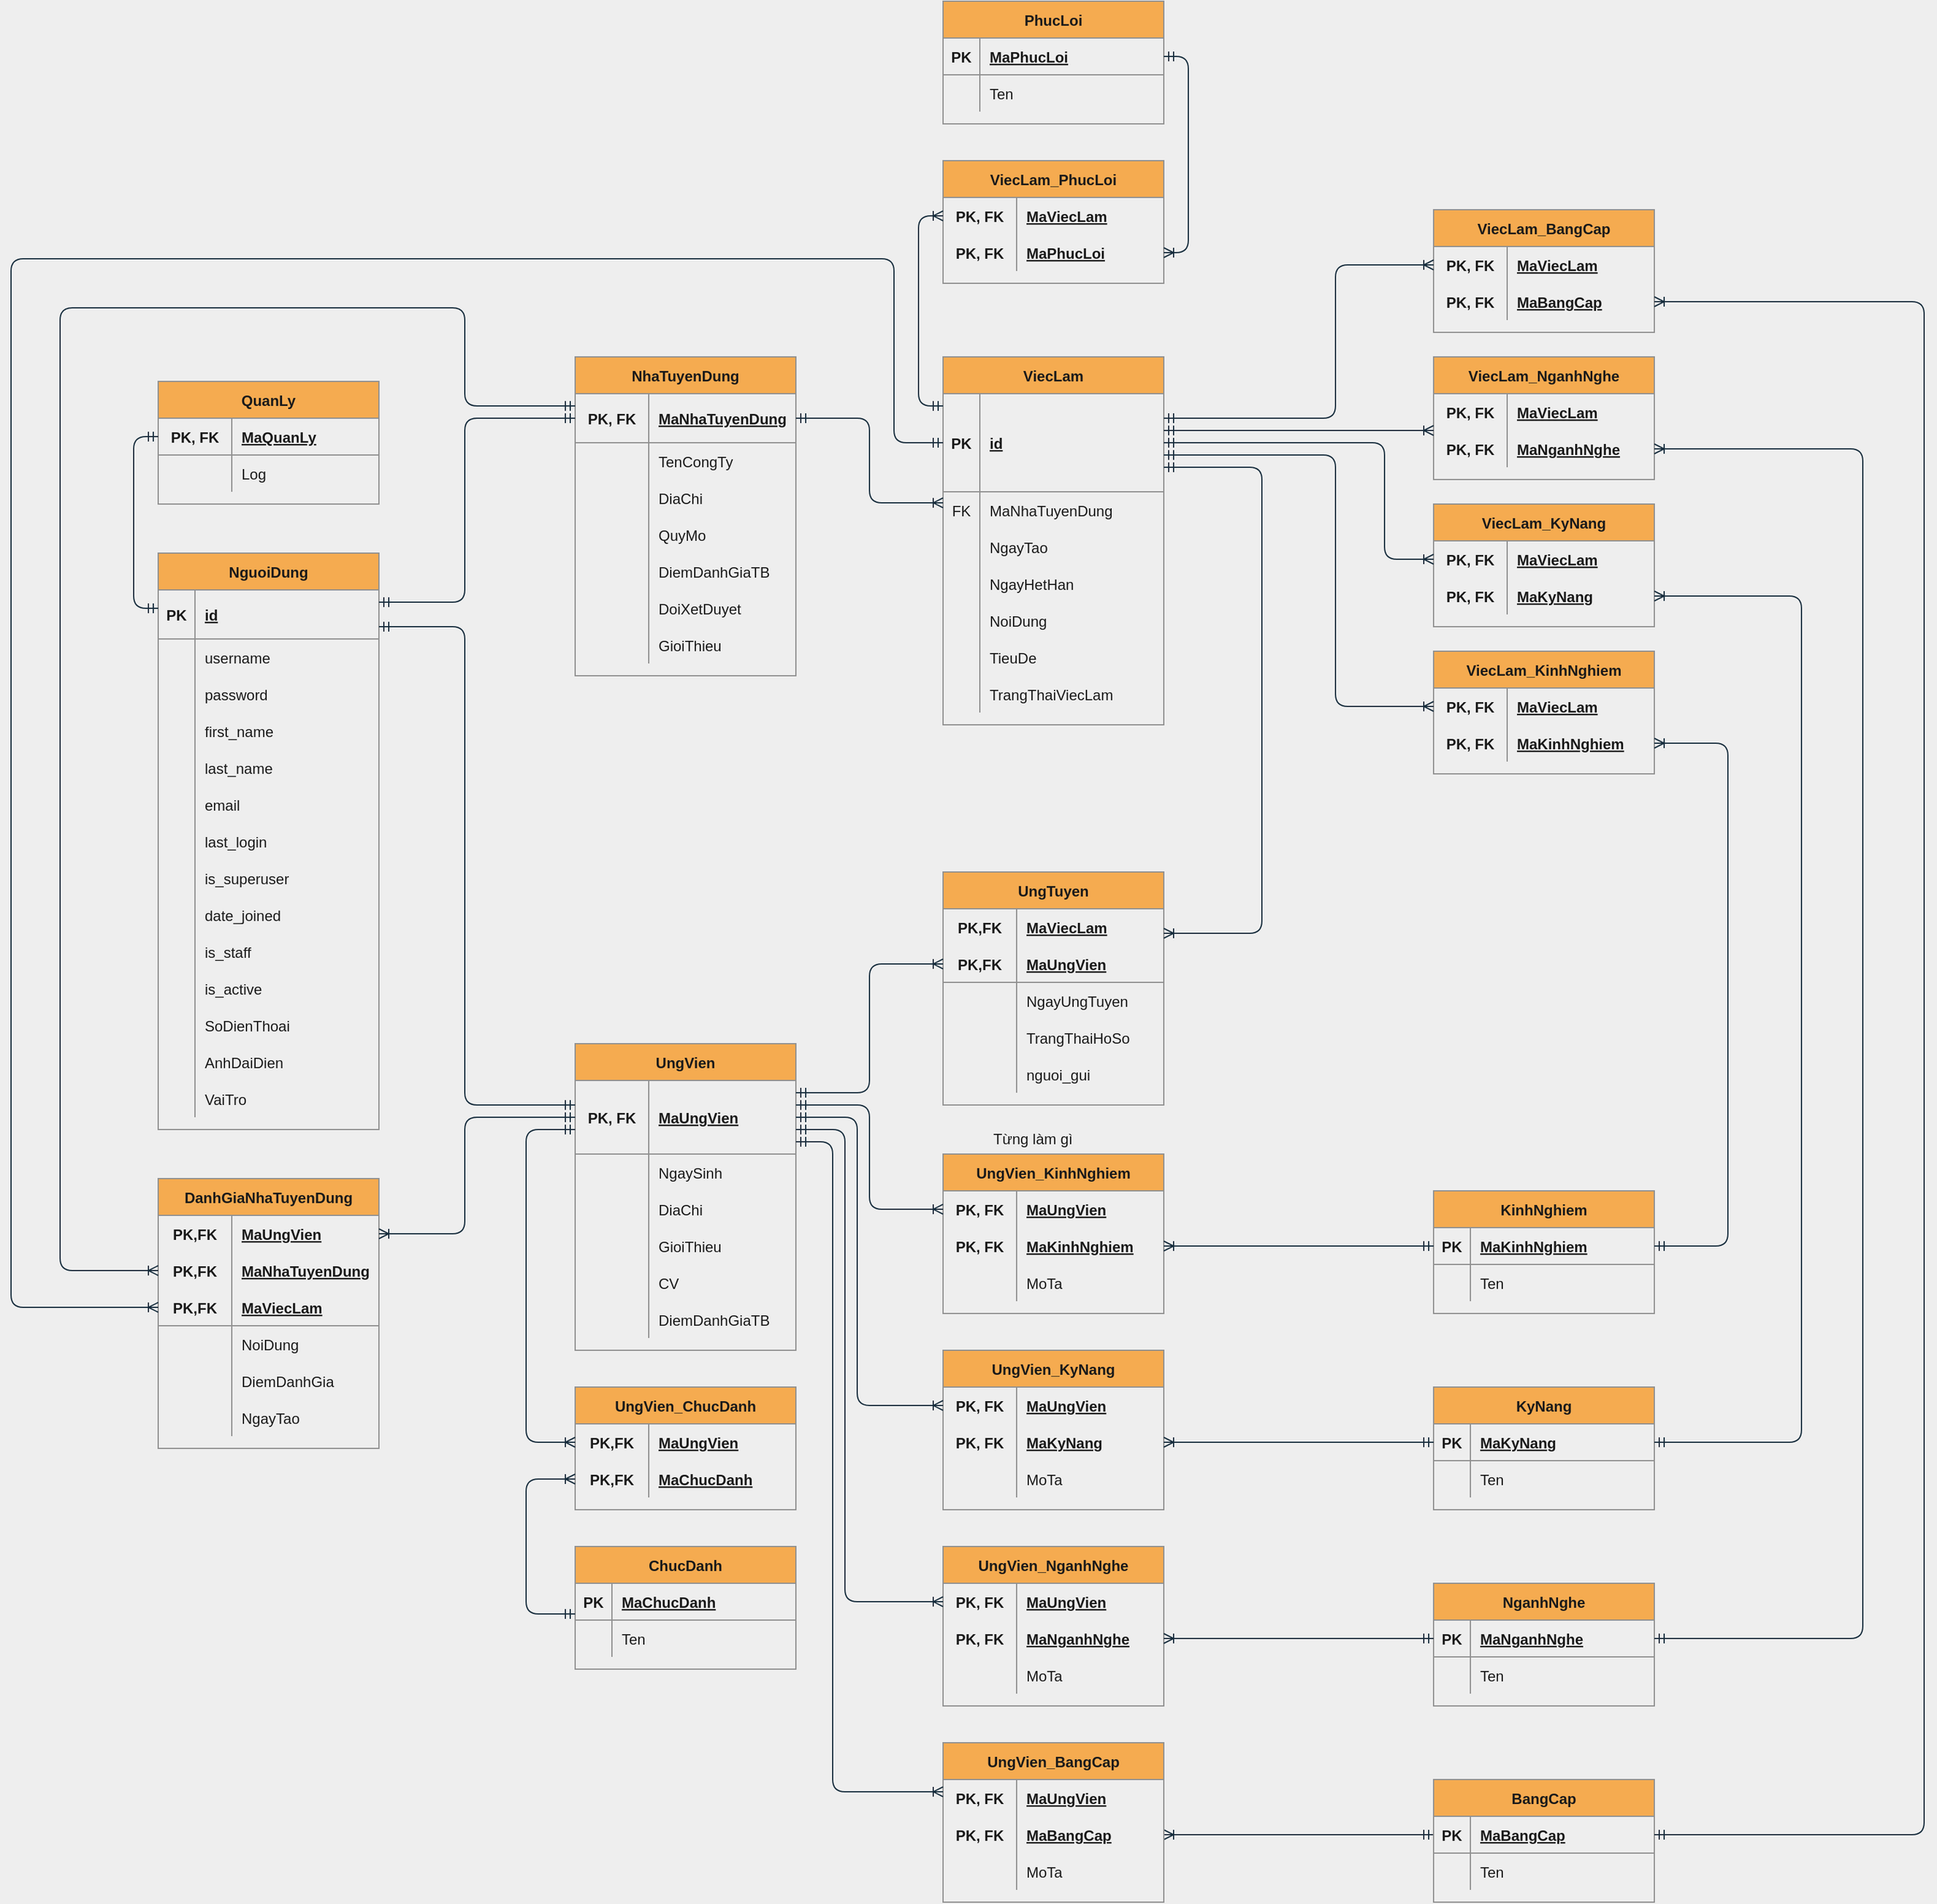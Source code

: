 <mxfile version="15.2.7" type="device" pages="2"><diagram id="R2lEEEUBdFMjLlhIrx00" name="ERD"><mxGraphModel dx="1718" dy="1627" grid="1" gridSize="10" guides="1" tooltips="1" connect="1" arrows="1" fold="1" page="1" pageScale="1" pageWidth="850" pageHeight="1100" background="#EEEEEE" math="0" shadow="0" extFonts="Permanent Marker^https://fonts.googleapis.com/css?family=Permanent+Marker"><root><mxCell id="0"/><mxCell id="1" parent="0"/><mxCell id="uirbNimk6F3VE-3VEik6-108" value="QuanLy" style="shape=table;startSize=30;container=1;collapsible=1;childLayout=tableLayout;fixedRows=1;rowLines=0;fontStyle=1;align=center;resizeLast=1;fillColor=#F5AB50;strokeColor=#909090;fontColor=#1A1A1A;" parent="1" vertex="1"><mxGeometry x="120" y="140" width="180" height="100" as="geometry"/></mxCell><mxCell id="uirbNimk6F3VE-3VEik6-109" value="" style="shape=partialRectangle;collapsible=0;dropTarget=0;pointerEvents=0;fillColor=none;top=0;left=0;bottom=1;right=0;points=[[0,0.5],[1,0.5]];portConstraint=eastwest;strokeColor=#909090;fontColor=#1A1A1A;" parent="uirbNimk6F3VE-3VEik6-108" vertex="1"><mxGeometry y="30" width="180" height="30" as="geometry"/></mxCell><mxCell id="uirbNimk6F3VE-3VEik6-110" value="PK, FK" style="shape=partialRectangle;connectable=0;fillColor=none;top=0;left=0;bottom=0;right=0;fontStyle=1;overflow=hidden;strokeColor=#909090;fontColor=#1A1A1A;" parent="uirbNimk6F3VE-3VEik6-109" vertex="1"><mxGeometry width="60" height="30" as="geometry"/></mxCell><mxCell id="uirbNimk6F3VE-3VEik6-111" value="MaQuanLy" style="shape=partialRectangle;connectable=0;fillColor=none;top=0;left=0;bottom=0;right=0;align=left;spacingLeft=6;fontStyle=5;overflow=hidden;strokeColor=#909090;fontColor=#1A1A1A;" parent="uirbNimk6F3VE-3VEik6-109" vertex="1"><mxGeometry x="60" width="120" height="30" as="geometry"/></mxCell><mxCell id="uirbNimk6F3VE-3VEik6-112" value="" style="shape=partialRectangle;collapsible=0;dropTarget=0;pointerEvents=0;fillColor=none;top=0;left=0;bottom=0;right=0;points=[[0,0.5],[1,0.5]];portConstraint=eastwest;strokeColor=#909090;fontColor=#1A1A1A;" parent="uirbNimk6F3VE-3VEik6-108" vertex="1"><mxGeometry y="60" width="180" height="30" as="geometry"/></mxCell><mxCell id="uirbNimk6F3VE-3VEik6-113" value="" style="shape=partialRectangle;connectable=0;fillColor=none;top=0;left=0;bottom=0;right=0;editable=1;overflow=hidden;strokeColor=#909090;fontColor=#1A1A1A;" parent="uirbNimk6F3VE-3VEik6-112" vertex="1"><mxGeometry width="60" height="30" as="geometry"/></mxCell><mxCell id="uirbNimk6F3VE-3VEik6-114" value="Log" style="shape=partialRectangle;connectable=0;fillColor=none;top=0;left=0;bottom=0;right=0;align=left;spacingLeft=6;overflow=hidden;strokeColor=#909090;fontColor=#1A1A1A;" parent="uirbNimk6F3VE-3VEik6-112" vertex="1"><mxGeometry x="60" width="120" height="30" as="geometry"/></mxCell><mxCell id="uirbNimk6F3VE-3VEik6-121" value="NguoiDung" style="shape=table;startSize=30;container=1;collapsible=1;childLayout=tableLayout;fixedRows=1;rowLines=0;fontStyle=1;align=center;resizeLast=1;fillColor=#F5AB50;strokeColor=#909090;fontColor=#1A1A1A;" parent="1" vertex="1"><mxGeometry x="120" y="280" width="180" height="470" as="geometry"/></mxCell><mxCell id="uirbNimk6F3VE-3VEik6-122" value="" style="shape=partialRectangle;collapsible=0;dropTarget=0;pointerEvents=0;fillColor=none;top=0;left=0;bottom=1;right=0;points=[[0,0.5],[1,0.5]];portConstraint=eastwest;strokeColor=#909090;fontColor=#1A1A1A;" parent="uirbNimk6F3VE-3VEik6-121" vertex="1"><mxGeometry y="30" width="180" height="40" as="geometry"/></mxCell><mxCell id="uirbNimk6F3VE-3VEik6-123" value="PK" style="shape=partialRectangle;connectable=0;fillColor=none;top=0;left=0;bottom=0;right=0;fontStyle=1;overflow=hidden;strokeColor=#909090;fontColor=#1A1A1A;" parent="uirbNimk6F3VE-3VEik6-122" vertex="1"><mxGeometry width="30" height="40" as="geometry"/></mxCell><mxCell id="uirbNimk6F3VE-3VEik6-124" value="id" style="shape=partialRectangle;connectable=0;fillColor=none;top=0;left=0;bottom=0;right=0;align=left;spacingLeft=6;fontStyle=5;overflow=hidden;strokeColor=#909090;fontColor=#1A1A1A;" parent="uirbNimk6F3VE-3VEik6-122" vertex="1"><mxGeometry x="30" width="150" height="40" as="geometry"/></mxCell><mxCell id="uirbNimk6F3VE-3VEik6-125" value="" style="shape=partialRectangle;collapsible=0;dropTarget=0;pointerEvents=0;fillColor=none;top=0;left=0;bottom=0;right=0;points=[[0,0.5],[1,0.5]];portConstraint=eastwest;strokeColor=#909090;fontColor=#1A1A1A;" parent="uirbNimk6F3VE-3VEik6-121" vertex="1"><mxGeometry y="70" width="180" height="30" as="geometry"/></mxCell><mxCell id="uirbNimk6F3VE-3VEik6-126" value="" style="shape=partialRectangle;connectable=0;fillColor=none;top=0;left=0;bottom=0;right=0;editable=1;overflow=hidden;strokeColor=#909090;fontColor=#1A1A1A;" parent="uirbNimk6F3VE-3VEik6-125" vertex="1"><mxGeometry width="30" height="30" as="geometry"/></mxCell><mxCell id="uirbNimk6F3VE-3VEik6-127" value="username" style="shape=partialRectangle;connectable=0;fillColor=none;top=0;left=0;bottom=0;right=0;align=left;spacingLeft=6;overflow=hidden;strokeColor=#909090;fontColor=#1A1A1A;" parent="uirbNimk6F3VE-3VEik6-125" vertex="1"><mxGeometry x="30" width="150" height="30" as="geometry"/></mxCell><mxCell id="uirbNimk6F3VE-3VEik6-128" value="" style="shape=partialRectangle;collapsible=0;dropTarget=0;pointerEvents=0;fillColor=none;top=0;left=0;bottom=0;right=0;points=[[0,0.5],[1,0.5]];portConstraint=eastwest;strokeColor=#909090;fontColor=#1A1A1A;" parent="uirbNimk6F3VE-3VEik6-121" vertex="1"><mxGeometry y="100" width="180" height="30" as="geometry"/></mxCell><mxCell id="uirbNimk6F3VE-3VEik6-129" value="" style="shape=partialRectangle;connectable=0;fillColor=none;top=0;left=0;bottom=0;right=0;editable=1;overflow=hidden;strokeColor=#909090;fontColor=#1A1A1A;" parent="uirbNimk6F3VE-3VEik6-128" vertex="1"><mxGeometry width="30" height="30" as="geometry"/></mxCell><mxCell id="uirbNimk6F3VE-3VEik6-130" value="password" style="shape=partialRectangle;connectable=0;fillColor=none;top=0;left=0;bottom=0;right=0;align=left;spacingLeft=6;overflow=hidden;strokeColor=#909090;fontColor=#1A1A1A;" parent="uirbNimk6F3VE-3VEik6-128" vertex="1"><mxGeometry x="30" width="150" height="30" as="geometry"/></mxCell><mxCell id="uirbNimk6F3VE-3VEik6-146" value="" style="shape=partialRectangle;collapsible=0;dropTarget=0;pointerEvents=0;fillColor=none;top=0;left=0;bottom=0;right=0;points=[[0,0.5],[1,0.5]];portConstraint=eastwest;strokeColor=#909090;fontColor=#1A1A1A;" parent="uirbNimk6F3VE-3VEik6-121" vertex="1"><mxGeometry y="130" width="180" height="30" as="geometry"/></mxCell><mxCell id="uirbNimk6F3VE-3VEik6-147" value="" style="shape=partialRectangle;connectable=0;fillColor=none;top=0;left=0;bottom=0;right=0;editable=1;overflow=hidden;strokeColor=#909090;fontColor=#1A1A1A;" parent="uirbNimk6F3VE-3VEik6-146" vertex="1"><mxGeometry width="30" height="30" as="geometry"/></mxCell><mxCell id="uirbNimk6F3VE-3VEik6-148" value="first_name" style="shape=partialRectangle;connectable=0;fillColor=none;top=0;left=0;bottom=0;right=0;align=left;spacingLeft=6;overflow=hidden;strokeColor=#909090;fontColor=#1A1A1A;" parent="uirbNimk6F3VE-3VEik6-146" vertex="1"><mxGeometry x="30" width="150" height="30" as="geometry"/></mxCell><mxCell id="uirbNimk6F3VE-3VEik6-149" value="" style="shape=partialRectangle;collapsible=0;dropTarget=0;pointerEvents=0;fillColor=none;top=0;left=0;bottom=0;right=0;points=[[0,0.5],[1,0.5]];portConstraint=eastwest;strokeColor=#909090;fontColor=#1A1A1A;" parent="uirbNimk6F3VE-3VEik6-121" vertex="1"><mxGeometry y="160" width="180" height="30" as="geometry"/></mxCell><mxCell id="uirbNimk6F3VE-3VEik6-150" value="" style="shape=partialRectangle;connectable=0;fillColor=none;top=0;left=0;bottom=0;right=0;editable=1;overflow=hidden;strokeColor=#909090;fontColor=#1A1A1A;" parent="uirbNimk6F3VE-3VEik6-149" vertex="1"><mxGeometry width="30" height="30" as="geometry"/></mxCell><mxCell id="uirbNimk6F3VE-3VEik6-151" value="last_name" style="shape=partialRectangle;connectable=0;fillColor=none;top=0;left=0;bottom=0;right=0;align=left;spacingLeft=6;overflow=hidden;strokeColor=#909090;fontColor=#1A1A1A;" parent="uirbNimk6F3VE-3VEik6-149" vertex="1"><mxGeometry x="30" width="150" height="30" as="geometry"/></mxCell><mxCell id="uirbNimk6F3VE-3VEik6-152" value="" style="shape=partialRectangle;collapsible=0;dropTarget=0;pointerEvents=0;fillColor=none;top=0;left=0;bottom=0;right=0;points=[[0,0.5],[1,0.5]];portConstraint=eastwest;strokeColor=#909090;fontColor=#1A1A1A;" parent="uirbNimk6F3VE-3VEik6-121" vertex="1"><mxGeometry y="190" width="180" height="30" as="geometry"/></mxCell><mxCell id="uirbNimk6F3VE-3VEik6-153" value="" style="shape=partialRectangle;connectable=0;fillColor=none;top=0;left=0;bottom=0;right=0;editable=1;overflow=hidden;strokeColor=#909090;fontColor=#1A1A1A;" parent="uirbNimk6F3VE-3VEik6-152" vertex="1"><mxGeometry width="30" height="30" as="geometry"/></mxCell><mxCell id="uirbNimk6F3VE-3VEik6-154" value="email" style="shape=partialRectangle;connectable=0;fillColor=none;top=0;left=0;bottom=0;right=0;align=left;spacingLeft=6;overflow=hidden;strokeColor=#909090;fontColor=#1A1A1A;" parent="uirbNimk6F3VE-3VEik6-152" vertex="1"><mxGeometry x="30" width="150" height="30" as="geometry"/></mxCell><mxCell id="uirbNimk6F3VE-3VEik6-155" value="" style="shape=partialRectangle;collapsible=0;dropTarget=0;pointerEvents=0;fillColor=none;top=0;left=0;bottom=0;right=0;points=[[0,0.5],[1,0.5]];portConstraint=eastwest;strokeColor=#909090;fontColor=#1A1A1A;" parent="uirbNimk6F3VE-3VEik6-121" vertex="1"><mxGeometry y="220" width="180" height="30" as="geometry"/></mxCell><mxCell id="uirbNimk6F3VE-3VEik6-156" value="" style="shape=partialRectangle;connectable=0;fillColor=none;top=0;left=0;bottom=0;right=0;editable=1;overflow=hidden;strokeColor=#909090;fontColor=#1A1A1A;" parent="uirbNimk6F3VE-3VEik6-155" vertex="1"><mxGeometry width="30" height="30" as="geometry"/></mxCell><mxCell id="uirbNimk6F3VE-3VEik6-157" value="last_login" style="shape=partialRectangle;connectable=0;fillColor=none;top=0;left=0;bottom=0;right=0;align=left;spacingLeft=6;overflow=hidden;strokeColor=#909090;fontColor=#1A1A1A;" parent="uirbNimk6F3VE-3VEik6-155" vertex="1"><mxGeometry x="30" width="150" height="30" as="geometry"/></mxCell><mxCell id="uirbNimk6F3VE-3VEik6-158" value="" style="shape=partialRectangle;collapsible=0;dropTarget=0;pointerEvents=0;fillColor=none;top=0;left=0;bottom=0;right=0;points=[[0,0.5],[1,0.5]];portConstraint=eastwest;strokeColor=#909090;fontColor=#1A1A1A;" parent="uirbNimk6F3VE-3VEik6-121" vertex="1"><mxGeometry y="250" width="180" height="30" as="geometry"/></mxCell><mxCell id="uirbNimk6F3VE-3VEik6-159" value="" style="shape=partialRectangle;connectable=0;fillColor=none;top=0;left=0;bottom=0;right=0;editable=1;overflow=hidden;strokeColor=#909090;fontColor=#1A1A1A;" parent="uirbNimk6F3VE-3VEik6-158" vertex="1"><mxGeometry width="30" height="30" as="geometry"/></mxCell><mxCell id="uirbNimk6F3VE-3VEik6-160" value="is_superuser" style="shape=partialRectangle;connectable=0;fillColor=none;top=0;left=0;bottom=0;right=0;align=left;spacingLeft=6;overflow=hidden;strokeColor=#909090;fontColor=#1A1A1A;" parent="uirbNimk6F3VE-3VEik6-158" vertex="1"><mxGeometry x="30" width="150" height="30" as="geometry"/></mxCell><mxCell id="uirbNimk6F3VE-3VEik6-161" value="" style="shape=partialRectangle;collapsible=0;dropTarget=0;pointerEvents=0;fillColor=none;top=0;left=0;bottom=0;right=0;points=[[0,0.5],[1,0.5]];portConstraint=eastwest;strokeColor=#909090;fontColor=#1A1A1A;" parent="uirbNimk6F3VE-3VEik6-121" vertex="1"><mxGeometry y="280" width="180" height="30" as="geometry"/></mxCell><mxCell id="uirbNimk6F3VE-3VEik6-162" value="" style="shape=partialRectangle;connectable=0;fillColor=none;top=0;left=0;bottom=0;right=0;editable=1;overflow=hidden;strokeColor=#909090;fontColor=#1A1A1A;" parent="uirbNimk6F3VE-3VEik6-161" vertex="1"><mxGeometry width="30" height="30" as="geometry"/></mxCell><mxCell id="uirbNimk6F3VE-3VEik6-163" value="date_joined" style="shape=partialRectangle;connectable=0;fillColor=none;top=0;left=0;bottom=0;right=0;align=left;spacingLeft=6;overflow=hidden;strokeColor=#909090;fontColor=#1A1A1A;" parent="uirbNimk6F3VE-3VEik6-161" vertex="1"><mxGeometry x="30" width="150" height="30" as="geometry"/></mxCell><mxCell id="uirbNimk6F3VE-3VEik6-164" value="" style="shape=partialRectangle;collapsible=0;dropTarget=0;pointerEvents=0;fillColor=none;top=0;left=0;bottom=0;right=0;points=[[0,0.5],[1,0.5]];portConstraint=eastwest;strokeColor=#909090;fontColor=#1A1A1A;" parent="uirbNimk6F3VE-3VEik6-121" vertex="1"><mxGeometry y="310" width="180" height="30" as="geometry"/></mxCell><mxCell id="uirbNimk6F3VE-3VEik6-165" value="" style="shape=partialRectangle;connectable=0;fillColor=none;top=0;left=0;bottom=0;right=0;editable=1;overflow=hidden;strokeColor=#909090;fontColor=#1A1A1A;" parent="uirbNimk6F3VE-3VEik6-164" vertex="1"><mxGeometry width="30" height="30" as="geometry"/></mxCell><mxCell id="uirbNimk6F3VE-3VEik6-166" value="is_staff" style="shape=partialRectangle;connectable=0;fillColor=none;top=0;left=0;bottom=0;right=0;align=left;spacingLeft=6;overflow=hidden;strokeColor=#909090;fontColor=#1A1A1A;" parent="uirbNimk6F3VE-3VEik6-164" vertex="1"><mxGeometry x="30" width="150" height="30" as="geometry"/></mxCell><mxCell id="uirbNimk6F3VE-3VEik6-167" value="" style="shape=partialRectangle;collapsible=0;dropTarget=0;pointerEvents=0;fillColor=none;top=0;left=0;bottom=0;right=0;points=[[0,0.5],[1,0.5]];portConstraint=eastwest;strokeColor=#909090;fontColor=#1A1A1A;" parent="uirbNimk6F3VE-3VEik6-121" vertex="1"><mxGeometry y="340" width="180" height="30" as="geometry"/></mxCell><mxCell id="uirbNimk6F3VE-3VEik6-168" value="" style="shape=partialRectangle;connectable=0;fillColor=none;top=0;left=0;bottom=0;right=0;editable=1;overflow=hidden;strokeColor=#909090;fontColor=#1A1A1A;" parent="uirbNimk6F3VE-3VEik6-167" vertex="1"><mxGeometry width="30" height="30" as="geometry"/></mxCell><mxCell id="uirbNimk6F3VE-3VEik6-169" value="is_active" style="shape=partialRectangle;connectable=0;fillColor=none;top=0;left=0;bottom=0;right=0;align=left;spacingLeft=6;overflow=hidden;strokeColor=#909090;fontColor=#1A1A1A;" parent="uirbNimk6F3VE-3VEik6-167" vertex="1"><mxGeometry x="30" width="150" height="30" as="geometry"/></mxCell><mxCell id="uirbNimk6F3VE-3VEik6-170" value="" style="shape=partialRectangle;collapsible=0;dropTarget=0;pointerEvents=0;fillColor=none;top=0;left=0;bottom=0;right=0;points=[[0,0.5],[1,0.5]];portConstraint=eastwest;strokeColor=#909090;fontColor=#1A1A1A;" parent="uirbNimk6F3VE-3VEik6-121" vertex="1"><mxGeometry y="370" width="180" height="30" as="geometry"/></mxCell><mxCell id="uirbNimk6F3VE-3VEik6-171" value="" style="shape=partialRectangle;connectable=0;fillColor=none;top=0;left=0;bottom=0;right=0;editable=1;overflow=hidden;strokeColor=#909090;fontColor=#1A1A1A;" parent="uirbNimk6F3VE-3VEik6-170" vertex="1"><mxGeometry width="30" height="30" as="geometry"/></mxCell><mxCell id="uirbNimk6F3VE-3VEik6-172" value="SoDienThoai" style="shape=partialRectangle;connectable=0;fillColor=none;top=0;left=0;bottom=0;right=0;align=left;spacingLeft=6;overflow=hidden;strokeColor=#909090;fontColor=#1A1A1A;" parent="uirbNimk6F3VE-3VEik6-170" vertex="1"><mxGeometry x="30" width="150" height="30" as="geometry"/></mxCell><mxCell id="uirbNimk6F3VE-3VEik6-210" value="" style="shape=partialRectangle;collapsible=0;dropTarget=0;pointerEvents=0;fillColor=none;top=0;left=0;bottom=0;right=0;points=[[0,0.5],[1,0.5]];portConstraint=eastwest;strokeColor=#909090;fontColor=#1A1A1A;" parent="uirbNimk6F3VE-3VEik6-121" vertex="1"><mxGeometry y="400" width="180" height="30" as="geometry"/></mxCell><mxCell id="uirbNimk6F3VE-3VEik6-211" value="" style="shape=partialRectangle;connectable=0;fillColor=none;top=0;left=0;bottom=0;right=0;editable=1;overflow=hidden;strokeColor=#909090;fontColor=#1A1A1A;" parent="uirbNimk6F3VE-3VEik6-210" vertex="1"><mxGeometry width="30" height="30" as="geometry"/></mxCell><mxCell id="uirbNimk6F3VE-3VEik6-212" value="AnhDaiDien" style="shape=partialRectangle;connectable=0;fillColor=none;top=0;left=0;bottom=0;right=0;align=left;spacingLeft=6;overflow=hidden;strokeColor=#909090;fontColor=#1A1A1A;" parent="uirbNimk6F3VE-3VEik6-210" vertex="1"><mxGeometry x="30" width="150" height="30" as="geometry"/></mxCell><mxCell id="pVKBoXRNuQnd8QVx1WQR-1" value="" style="shape=partialRectangle;collapsible=0;dropTarget=0;pointerEvents=0;fillColor=none;top=0;left=0;bottom=0;right=0;points=[[0,0.5],[1,0.5]];portConstraint=eastwest;strokeColor=#909090;fontColor=#1A1A1A;" parent="uirbNimk6F3VE-3VEik6-121" vertex="1"><mxGeometry y="430" width="180" height="30" as="geometry"/></mxCell><mxCell id="pVKBoXRNuQnd8QVx1WQR-2" value="" style="shape=partialRectangle;connectable=0;fillColor=none;top=0;left=0;bottom=0;right=0;editable=1;overflow=hidden;strokeColor=#909090;fontColor=#1A1A1A;" parent="pVKBoXRNuQnd8QVx1WQR-1" vertex="1"><mxGeometry width="30" height="30" as="geometry"/></mxCell><mxCell id="pVKBoXRNuQnd8QVx1WQR-3" value="VaiTro" style="shape=partialRectangle;connectable=0;fillColor=none;top=0;left=0;bottom=0;right=0;align=left;spacingLeft=6;overflow=hidden;strokeColor=#909090;fontColor=#1A1A1A;" parent="pVKBoXRNuQnd8QVx1WQR-1" vertex="1"><mxGeometry x="30" width="150" height="30" as="geometry"/></mxCell><mxCell id="uirbNimk6F3VE-3VEik6-253" value="NhaTuyenDung" style="shape=table;startSize=30;container=1;collapsible=1;childLayout=tableLayout;fixedRows=1;rowLines=0;fontStyle=1;align=center;resizeLast=1;fillColor=#F5AB50;strokeColor=#909090;fontColor=#1A1A1A;" parent="1" vertex="1"><mxGeometry x="460" y="120" width="180" height="260" as="geometry"/></mxCell><mxCell id="uirbNimk6F3VE-3VEik6-254" value="" style="shape=partialRectangle;collapsible=0;dropTarget=0;pointerEvents=0;fillColor=none;top=0;left=0;bottom=1;right=0;points=[[0,0.5],[1,0.5]];portConstraint=eastwest;strokeColor=#909090;fontColor=#1A1A1A;" parent="uirbNimk6F3VE-3VEik6-253" vertex="1"><mxGeometry y="30" width="180" height="40" as="geometry"/></mxCell><mxCell id="uirbNimk6F3VE-3VEik6-255" value="PK, FK" style="shape=partialRectangle;connectable=0;fillColor=none;top=0;left=0;bottom=0;right=0;fontStyle=1;overflow=hidden;strokeColor=#909090;fontColor=#1A1A1A;" parent="uirbNimk6F3VE-3VEik6-254" vertex="1"><mxGeometry width="60" height="40" as="geometry"/></mxCell><mxCell id="uirbNimk6F3VE-3VEik6-256" value="MaNhaTuyenDung" style="shape=partialRectangle;connectable=0;fillColor=none;top=0;left=0;bottom=0;right=0;align=left;spacingLeft=6;fontStyle=5;overflow=hidden;strokeColor=none;fontColor=#1A1A1A;" parent="uirbNimk6F3VE-3VEik6-254" vertex="1"><mxGeometry x="60" width="120" height="40" as="geometry"/></mxCell><mxCell id="uirbNimk6F3VE-3VEik6-257" value="" style="shape=partialRectangle;collapsible=0;dropTarget=0;pointerEvents=0;fillColor=none;top=0;left=0;bottom=0;right=0;points=[[0,0.5],[1,0.5]];portConstraint=eastwest;strokeColor=#909090;fontColor=#1A1A1A;" parent="uirbNimk6F3VE-3VEik6-253" vertex="1"><mxGeometry y="70" width="180" height="30" as="geometry"/></mxCell><mxCell id="uirbNimk6F3VE-3VEik6-258" value="" style="shape=partialRectangle;connectable=0;fillColor=none;top=0;left=0;bottom=0;right=0;editable=1;overflow=hidden;strokeColor=#909090;fontColor=#1A1A1A;" parent="uirbNimk6F3VE-3VEik6-257" vertex="1"><mxGeometry width="60" height="30" as="geometry"/></mxCell><mxCell id="uirbNimk6F3VE-3VEik6-259" value="TenCongTy" style="shape=partialRectangle;connectable=0;fillColor=none;top=0;left=0;bottom=0;right=0;align=left;spacingLeft=6;overflow=hidden;strokeColor=#909090;fontColor=#1A1A1A;" parent="uirbNimk6F3VE-3VEik6-257" vertex="1"><mxGeometry x="60" width="120" height="30" as="geometry"/></mxCell><mxCell id="uirbNimk6F3VE-3VEik6-260" value="" style="shape=partialRectangle;collapsible=0;dropTarget=0;pointerEvents=0;fillColor=none;top=0;left=0;bottom=0;right=0;points=[[0,0.5],[1,0.5]];portConstraint=eastwest;strokeColor=#909090;fontColor=#1A1A1A;" parent="uirbNimk6F3VE-3VEik6-253" vertex="1"><mxGeometry y="100" width="180" height="30" as="geometry"/></mxCell><mxCell id="uirbNimk6F3VE-3VEik6-261" value="" style="shape=partialRectangle;connectable=0;fillColor=none;top=0;left=0;bottom=0;right=0;editable=1;overflow=hidden;strokeColor=#909090;fontColor=#1A1A1A;" parent="uirbNimk6F3VE-3VEik6-260" vertex="1"><mxGeometry width="60" height="30" as="geometry"/></mxCell><mxCell id="uirbNimk6F3VE-3VEik6-262" value="DiaChi" style="shape=partialRectangle;connectable=0;fillColor=none;top=0;left=0;bottom=0;right=0;align=left;spacingLeft=6;overflow=hidden;strokeColor=#909090;fontColor=#1A1A1A;" parent="uirbNimk6F3VE-3VEik6-260" vertex="1"><mxGeometry x="60" width="120" height="30" as="geometry"/></mxCell><mxCell id="uirbNimk6F3VE-3VEik6-263" value="" style="shape=partialRectangle;collapsible=0;dropTarget=0;pointerEvents=0;fillColor=none;top=0;left=0;bottom=0;right=0;points=[[0,0.5],[1,0.5]];portConstraint=eastwest;strokeColor=#909090;fontColor=#1A1A1A;" parent="uirbNimk6F3VE-3VEik6-253" vertex="1"><mxGeometry y="130" width="180" height="30" as="geometry"/></mxCell><mxCell id="uirbNimk6F3VE-3VEik6-264" value="" style="shape=partialRectangle;connectable=0;fillColor=none;top=0;left=0;bottom=0;right=0;editable=1;overflow=hidden;strokeColor=#909090;fontColor=#1A1A1A;" parent="uirbNimk6F3VE-3VEik6-263" vertex="1"><mxGeometry width="60" height="30" as="geometry"/></mxCell><mxCell id="uirbNimk6F3VE-3VEik6-265" value="QuyMo" style="shape=partialRectangle;connectable=0;fillColor=none;top=0;left=0;bottom=0;right=0;align=left;spacingLeft=6;overflow=hidden;strokeColor=#909090;fontColor=#1A1A1A;" parent="uirbNimk6F3VE-3VEik6-263" vertex="1"><mxGeometry x="60" width="120" height="30" as="geometry"/></mxCell><mxCell id="uirbNimk6F3VE-3VEik6-376" value="" style="shape=partialRectangle;collapsible=0;dropTarget=0;pointerEvents=0;fillColor=none;top=0;left=0;bottom=0;right=0;points=[[0,0.5],[1,0.5]];portConstraint=eastwest;strokeColor=#909090;fontColor=#1A1A1A;" parent="uirbNimk6F3VE-3VEik6-253" vertex="1"><mxGeometry y="160" width="180" height="30" as="geometry"/></mxCell><mxCell id="uirbNimk6F3VE-3VEik6-377" value="" style="shape=partialRectangle;connectable=0;fillColor=none;top=0;left=0;bottom=0;right=0;editable=1;overflow=hidden;strokeColor=#909090;fontColor=#1A1A1A;" parent="uirbNimk6F3VE-3VEik6-376" vertex="1"><mxGeometry width="60" height="30" as="geometry"/></mxCell><mxCell id="uirbNimk6F3VE-3VEik6-378" value="DiemDanhGiaTB" style="shape=partialRectangle;connectable=0;fillColor=none;top=0;left=0;bottom=0;right=0;align=left;spacingLeft=6;overflow=hidden;strokeColor=#909090;fontColor=#1A1A1A;" parent="uirbNimk6F3VE-3VEik6-376" vertex="1"><mxGeometry x="60" width="120" height="30" as="geometry"/></mxCell><mxCell id="uirbNimk6F3VE-3VEik6-379" value="" style="shape=partialRectangle;collapsible=0;dropTarget=0;pointerEvents=0;fillColor=none;top=0;left=0;bottom=0;right=0;points=[[0,0.5],[1,0.5]];portConstraint=eastwest;strokeColor=#909090;fontColor=#1A1A1A;" parent="uirbNimk6F3VE-3VEik6-253" vertex="1"><mxGeometry y="190" width="180" height="30" as="geometry"/></mxCell><mxCell id="uirbNimk6F3VE-3VEik6-380" value="" style="shape=partialRectangle;connectable=0;fillColor=none;top=0;left=0;bottom=0;right=0;editable=1;overflow=hidden;strokeColor=#909090;fontColor=#1A1A1A;" parent="uirbNimk6F3VE-3VEik6-379" vertex="1"><mxGeometry width="60" height="30" as="geometry"/></mxCell><mxCell id="uirbNimk6F3VE-3VEik6-381" value="DoiXetDuyet" style="shape=partialRectangle;connectable=0;fillColor=none;top=0;left=0;bottom=0;right=0;align=left;spacingLeft=6;overflow=hidden;strokeColor=#909090;fontColor=#1A1A1A;" parent="uirbNimk6F3VE-3VEik6-379" vertex="1"><mxGeometry x="60" width="120" height="30" as="geometry"/></mxCell><mxCell id="uirbNimk6F3VE-3VEik6-382" value="" style="shape=partialRectangle;collapsible=0;dropTarget=0;pointerEvents=0;fillColor=none;top=0;left=0;bottom=0;right=0;points=[[0,0.5],[1,0.5]];portConstraint=eastwest;strokeColor=#909090;fontColor=#1A1A1A;" parent="uirbNimk6F3VE-3VEik6-253" vertex="1"><mxGeometry y="220" width="180" height="30" as="geometry"/></mxCell><mxCell id="uirbNimk6F3VE-3VEik6-383" value="" style="shape=partialRectangle;connectable=0;fillColor=none;top=0;left=0;bottom=0;right=0;editable=1;overflow=hidden;strokeColor=#909090;fontColor=#1A1A1A;" parent="uirbNimk6F3VE-3VEik6-382" vertex="1"><mxGeometry width="60" height="30" as="geometry"/></mxCell><mxCell id="uirbNimk6F3VE-3VEik6-384" value="GioiThieu" style="shape=partialRectangle;connectable=0;fillColor=none;top=0;left=0;bottom=0;right=0;align=left;spacingLeft=6;overflow=hidden;strokeColor=#909090;fontColor=#1A1A1A;" parent="uirbNimk6F3VE-3VEik6-382" vertex="1"><mxGeometry x="60" width="120" height="30" as="geometry"/></mxCell><mxCell id="uirbNimk6F3VE-3VEik6-266" value="UngVien" style="shape=table;startSize=30;container=1;collapsible=1;childLayout=tableLayout;fixedRows=1;rowLines=0;fontStyle=1;align=center;resizeLast=1;fillColor=#F5AB50;strokeColor=#909090;fontColor=#1A1A1A;" parent="1" vertex="1"><mxGeometry x="460" y="680" width="180" height="250" as="geometry"/></mxCell><mxCell id="uirbNimk6F3VE-3VEik6-267" value="" style="shape=partialRectangle;collapsible=0;dropTarget=0;pointerEvents=0;fillColor=none;top=0;left=0;bottom=1;right=0;points=[[0,0.5],[1,0.5]];portConstraint=eastwest;strokeColor=#909090;fontColor=#1A1A1A;" parent="uirbNimk6F3VE-3VEik6-266" vertex="1"><mxGeometry y="30" width="180" height="60" as="geometry"/></mxCell><mxCell id="uirbNimk6F3VE-3VEik6-268" value="PK, FK" style="shape=partialRectangle;connectable=0;fillColor=none;top=0;left=0;bottom=0;right=0;fontStyle=1;overflow=hidden;strokeColor=#909090;fontColor=#1A1A1A;" parent="uirbNimk6F3VE-3VEik6-267" vertex="1"><mxGeometry width="60" height="60" as="geometry"/></mxCell><mxCell id="uirbNimk6F3VE-3VEik6-269" value="MaUngVien" style="shape=partialRectangle;connectable=0;fillColor=none;top=0;left=0;bottom=0;right=0;align=left;spacingLeft=6;fontStyle=5;overflow=hidden;strokeColor=#909090;fontColor=#1A1A1A;" parent="uirbNimk6F3VE-3VEik6-267" vertex="1"><mxGeometry x="60" width="120" height="60" as="geometry"/></mxCell><mxCell id="uirbNimk6F3VE-3VEik6-388" value="" style="shape=partialRectangle;collapsible=0;dropTarget=0;pointerEvents=0;fillColor=none;top=0;left=0;bottom=0;right=0;points=[[0,0.5],[1,0.5]];portConstraint=eastwest;strokeColor=#909090;fontColor=#1A1A1A;" parent="uirbNimk6F3VE-3VEik6-266" vertex="1"><mxGeometry y="90" width="180" height="30" as="geometry"/></mxCell><mxCell id="uirbNimk6F3VE-3VEik6-389" value="" style="shape=partialRectangle;connectable=0;fillColor=none;top=0;left=0;bottom=0;right=0;editable=1;overflow=hidden;strokeColor=#909090;fontColor=#1A1A1A;" parent="uirbNimk6F3VE-3VEik6-388" vertex="1"><mxGeometry width="60" height="30" as="geometry"/></mxCell><mxCell id="uirbNimk6F3VE-3VEik6-390" value="NgaySinh" style="shape=partialRectangle;connectable=0;fillColor=none;top=0;left=0;bottom=0;right=0;align=left;spacingLeft=6;overflow=hidden;strokeColor=#909090;fontColor=#1A1A1A;" parent="uirbNimk6F3VE-3VEik6-388" vertex="1"><mxGeometry x="60" width="120" height="30" as="geometry"/></mxCell><mxCell id="uirbNimk6F3VE-3VEik6-391" value="" style="shape=partialRectangle;collapsible=0;dropTarget=0;pointerEvents=0;fillColor=none;top=0;left=0;bottom=0;right=0;points=[[0,0.5],[1,0.5]];portConstraint=eastwest;strokeColor=#909090;fontColor=#1A1A1A;" parent="uirbNimk6F3VE-3VEik6-266" vertex="1"><mxGeometry y="120" width="180" height="30" as="geometry"/></mxCell><mxCell id="uirbNimk6F3VE-3VEik6-392" value="" style="shape=partialRectangle;connectable=0;fillColor=none;top=0;left=0;bottom=0;right=0;editable=1;overflow=hidden;strokeColor=#909090;fontColor=#1A1A1A;" parent="uirbNimk6F3VE-3VEik6-391" vertex="1"><mxGeometry width="60" height="30" as="geometry"/></mxCell><mxCell id="uirbNimk6F3VE-3VEik6-393" value="DiaChi" style="shape=partialRectangle;connectable=0;fillColor=none;top=0;left=0;bottom=0;right=0;align=left;spacingLeft=6;overflow=hidden;strokeColor=#909090;fontColor=#1A1A1A;" parent="uirbNimk6F3VE-3VEik6-391" vertex="1"><mxGeometry x="60" width="120" height="30" as="geometry"/></mxCell><mxCell id="uirbNimk6F3VE-3VEik6-394" value="" style="shape=partialRectangle;collapsible=0;dropTarget=0;pointerEvents=0;fillColor=none;top=0;left=0;bottom=0;right=0;points=[[0,0.5],[1,0.5]];portConstraint=eastwest;strokeColor=#909090;fontColor=#1A1A1A;" parent="uirbNimk6F3VE-3VEik6-266" vertex="1"><mxGeometry y="150" width="180" height="30" as="geometry"/></mxCell><mxCell id="uirbNimk6F3VE-3VEik6-395" value="" style="shape=partialRectangle;connectable=0;fillColor=none;top=0;left=0;bottom=0;right=0;editable=1;overflow=hidden;strokeColor=#909090;fontColor=#1A1A1A;" parent="uirbNimk6F3VE-3VEik6-394" vertex="1"><mxGeometry width="60" height="30" as="geometry"/></mxCell><mxCell id="uirbNimk6F3VE-3VEik6-396" value="GioiThieu" style="shape=partialRectangle;connectable=0;fillColor=none;top=0;left=0;bottom=0;right=0;align=left;spacingLeft=6;overflow=hidden;strokeColor=#909090;fontColor=#1A1A1A;" parent="uirbNimk6F3VE-3VEik6-394" vertex="1"><mxGeometry x="60" width="120" height="30" as="geometry"/></mxCell><mxCell id="8klozcl7GlzfqkPw-56V-101" value="" style="shape=partialRectangle;collapsible=0;dropTarget=0;pointerEvents=0;fillColor=none;top=0;left=0;bottom=0;right=0;points=[[0,0.5],[1,0.5]];portConstraint=eastwest;strokeColor=#909090;fontColor=#1A1A1A;" parent="uirbNimk6F3VE-3VEik6-266" vertex="1"><mxGeometry y="180" width="180" height="30" as="geometry"/></mxCell><mxCell id="8klozcl7GlzfqkPw-56V-102" value="" style="shape=partialRectangle;connectable=0;fillColor=none;top=0;left=0;bottom=0;right=0;editable=1;overflow=hidden;strokeColor=#909090;fontColor=#1A1A1A;" parent="8klozcl7GlzfqkPw-56V-101" vertex="1"><mxGeometry width="60" height="30" as="geometry"/></mxCell><mxCell id="8klozcl7GlzfqkPw-56V-103" value="CV" style="shape=partialRectangle;connectable=0;fillColor=none;top=0;left=0;bottom=0;right=0;align=left;spacingLeft=6;overflow=hidden;strokeColor=#909090;fontColor=#1A1A1A;" parent="8klozcl7GlzfqkPw-56V-101" vertex="1"><mxGeometry x="60" width="120" height="30" as="geometry"/></mxCell><mxCell id="8klozcl7GlzfqkPw-56V-98" value="" style="shape=partialRectangle;collapsible=0;dropTarget=0;pointerEvents=0;fillColor=none;top=0;left=0;bottom=0;right=0;points=[[0,0.5],[1,0.5]];portConstraint=eastwest;strokeColor=#909090;fontColor=#1A1A1A;" parent="uirbNimk6F3VE-3VEik6-266" vertex="1"><mxGeometry y="210" width="180" height="30" as="geometry"/></mxCell><mxCell id="8klozcl7GlzfqkPw-56V-99" value="" style="shape=partialRectangle;connectable=0;fillColor=none;top=0;left=0;bottom=0;right=0;editable=1;overflow=hidden;strokeColor=#909090;fontColor=#1A1A1A;" parent="8klozcl7GlzfqkPw-56V-98" vertex="1"><mxGeometry width="60" height="30" as="geometry"/></mxCell><mxCell id="8klozcl7GlzfqkPw-56V-100" value="DiemDanhGiaTB" style="shape=partialRectangle;connectable=0;fillColor=none;top=0;left=0;bottom=0;right=0;align=left;spacingLeft=6;overflow=hidden;strokeColor=#909090;fontColor=#1A1A1A;" parent="8klozcl7GlzfqkPw-56V-98" vertex="1"><mxGeometry x="60" width="120" height="30" as="geometry"/></mxCell><mxCell id="uirbNimk6F3VE-3VEik6-279" value="ViecLam" style="shape=table;startSize=30;container=1;collapsible=1;childLayout=tableLayout;fixedRows=1;rowLines=0;fontStyle=1;align=center;resizeLast=1;fillColor=#F5AB50;strokeColor=#909090;fontColor=#1A1A1A;" parent="1" vertex="1"><mxGeometry x="760" y="120" width="180" height="300" as="geometry"/></mxCell><mxCell id="uirbNimk6F3VE-3VEik6-280" value="" style="shape=partialRectangle;collapsible=0;dropTarget=0;pointerEvents=0;fillColor=none;top=0;left=0;bottom=1;right=0;points=[[0,0.5],[1,0.5]];portConstraint=eastwest;strokeColor=#909090;fontColor=#1A1A1A;" parent="uirbNimk6F3VE-3VEik6-279" vertex="1"><mxGeometry y="30" width="180" height="80" as="geometry"/></mxCell><mxCell id="uirbNimk6F3VE-3VEik6-281" value="PK" style="shape=partialRectangle;connectable=0;fillColor=none;top=0;left=0;bottom=0;right=0;fontStyle=1;overflow=hidden;strokeColor=#909090;fontColor=#1A1A1A;" parent="uirbNimk6F3VE-3VEik6-280" vertex="1"><mxGeometry width="30" height="80" as="geometry"/></mxCell><mxCell id="uirbNimk6F3VE-3VEik6-282" value="id" style="shape=partialRectangle;connectable=0;fillColor=none;top=0;left=0;bottom=0;right=0;align=left;spacingLeft=6;fontStyle=5;overflow=hidden;strokeColor=#909090;fontColor=#1A1A1A;" parent="uirbNimk6F3VE-3VEik6-280" vertex="1"><mxGeometry x="30" width="150" height="80" as="geometry"/></mxCell><mxCell id="uirbNimk6F3VE-3VEik6-283" value="" style="shape=partialRectangle;collapsible=0;dropTarget=0;pointerEvents=0;fillColor=none;top=0;left=0;bottom=0;right=0;points=[[0,0.5],[1,0.5]];portConstraint=eastwest;strokeColor=#909090;fontColor=#1A1A1A;" parent="uirbNimk6F3VE-3VEik6-279" vertex="1"><mxGeometry y="110" width="180" height="30" as="geometry"/></mxCell><mxCell id="uirbNimk6F3VE-3VEik6-284" value="FK" style="shape=partialRectangle;connectable=0;fillColor=none;top=0;left=0;bottom=0;right=0;editable=1;overflow=hidden;strokeColor=#909090;fontColor=#1A1A1A;" parent="uirbNimk6F3VE-3VEik6-283" vertex="1"><mxGeometry width="30" height="30" as="geometry"/></mxCell><mxCell id="uirbNimk6F3VE-3VEik6-285" value="MaNhaTuyenDung" style="shape=partialRectangle;connectable=0;fillColor=none;top=0;left=0;bottom=0;right=0;align=left;spacingLeft=6;overflow=hidden;strokeColor=#909090;fontColor=#1A1A1A;" parent="uirbNimk6F3VE-3VEik6-283" vertex="1"><mxGeometry x="30" width="150" height="30" as="geometry"/></mxCell><mxCell id="uirbNimk6F3VE-3VEik6-406" value="" style="shape=partialRectangle;collapsible=0;dropTarget=0;pointerEvents=0;fillColor=none;top=0;left=0;bottom=0;right=0;points=[[0,0.5],[1,0.5]];portConstraint=eastwest;strokeColor=#909090;fontColor=#1A1A1A;" parent="uirbNimk6F3VE-3VEik6-279" vertex="1"><mxGeometry y="140" width="180" height="30" as="geometry"/></mxCell><mxCell id="uirbNimk6F3VE-3VEik6-407" value="" style="shape=partialRectangle;connectable=0;fillColor=none;top=0;left=0;bottom=0;right=0;editable=1;overflow=hidden;strokeColor=#909090;fontColor=#1A1A1A;" parent="uirbNimk6F3VE-3VEik6-406" vertex="1"><mxGeometry width="30" height="30" as="geometry"/></mxCell><mxCell id="uirbNimk6F3VE-3VEik6-408" value="NgayTao" style="shape=partialRectangle;connectable=0;fillColor=none;top=0;left=0;bottom=0;right=0;align=left;spacingLeft=6;overflow=hidden;strokeColor=#909090;fontColor=#1A1A1A;" parent="uirbNimk6F3VE-3VEik6-406" vertex="1"><mxGeometry x="30" width="150" height="30" as="geometry"/></mxCell><mxCell id="uirbNimk6F3VE-3VEik6-409" value="" style="shape=partialRectangle;collapsible=0;dropTarget=0;pointerEvents=0;fillColor=none;top=0;left=0;bottom=0;right=0;points=[[0,0.5],[1,0.5]];portConstraint=eastwest;strokeColor=#909090;fontColor=#1A1A1A;" parent="uirbNimk6F3VE-3VEik6-279" vertex="1"><mxGeometry y="170" width="180" height="30" as="geometry"/></mxCell><mxCell id="uirbNimk6F3VE-3VEik6-410" value="" style="shape=partialRectangle;connectable=0;fillColor=none;top=0;left=0;bottom=0;right=0;editable=1;overflow=hidden;strokeColor=#909090;fontColor=#1A1A1A;" parent="uirbNimk6F3VE-3VEik6-409" vertex="1"><mxGeometry width="30" height="30" as="geometry"/></mxCell><mxCell id="uirbNimk6F3VE-3VEik6-411" value="NgayHetHan" style="shape=partialRectangle;connectable=0;fillColor=none;top=0;left=0;bottom=0;right=0;align=left;spacingLeft=6;overflow=hidden;strokeColor=#909090;fontColor=#1A1A1A;" parent="uirbNimk6F3VE-3VEik6-409" vertex="1"><mxGeometry x="30" width="150" height="30" as="geometry"/></mxCell><mxCell id="uirbNimk6F3VE-3VEik6-412" value="" style="shape=partialRectangle;collapsible=0;dropTarget=0;pointerEvents=0;fillColor=none;top=0;left=0;bottom=0;right=0;points=[[0,0.5],[1,0.5]];portConstraint=eastwest;strokeColor=#909090;fontColor=#1A1A1A;" parent="uirbNimk6F3VE-3VEik6-279" vertex="1"><mxGeometry y="200" width="180" height="30" as="geometry"/></mxCell><mxCell id="uirbNimk6F3VE-3VEik6-413" value="" style="shape=partialRectangle;connectable=0;fillColor=none;top=0;left=0;bottom=0;right=0;editable=1;overflow=hidden;strokeColor=#909090;fontColor=#1A1A1A;" parent="uirbNimk6F3VE-3VEik6-412" vertex="1"><mxGeometry width="30" height="30" as="geometry"/></mxCell><mxCell id="uirbNimk6F3VE-3VEik6-414" value="NoiDung" style="shape=partialRectangle;connectable=0;fillColor=none;top=0;left=0;bottom=0;right=0;align=left;spacingLeft=6;overflow=hidden;strokeColor=#909090;fontColor=#1A1A1A;" parent="uirbNimk6F3VE-3VEik6-412" vertex="1"><mxGeometry x="30" width="150" height="30" as="geometry"/></mxCell><mxCell id="uirbNimk6F3VE-3VEik6-415" value="" style="shape=partialRectangle;collapsible=0;dropTarget=0;pointerEvents=0;fillColor=none;top=0;left=0;bottom=0;right=0;points=[[0,0.5],[1,0.5]];portConstraint=eastwest;strokeColor=#909090;fontColor=#1A1A1A;" parent="uirbNimk6F3VE-3VEik6-279" vertex="1"><mxGeometry y="230" width="180" height="30" as="geometry"/></mxCell><mxCell id="uirbNimk6F3VE-3VEik6-416" value="" style="shape=partialRectangle;connectable=0;fillColor=none;top=0;left=0;bottom=0;right=0;editable=1;overflow=hidden;strokeColor=#909090;fontColor=#1A1A1A;" parent="uirbNimk6F3VE-3VEik6-415" vertex="1"><mxGeometry width="30" height="30" as="geometry"/></mxCell><mxCell id="uirbNimk6F3VE-3VEik6-417" value="TieuDe" style="shape=partialRectangle;connectable=0;fillColor=none;top=0;left=0;bottom=0;right=0;align=left;spacingLeft=6;overflow=hidden;strokeColor=#909090;fontColor=#1A1A1A;" parent="uirbNimk6F3VE-3VEik6-415" vertex="1"><mxGeometry x="30" width="150" height="30" as="geometry"/></mxCell><mxCell id="uirbNimk6F3VE-3VEik6-418" value="" style="shape=partialRectangle;collapsible=0;dropTarget=0;pointerEvents=0;fillColor=none;top=0;left=0;bottom=0;right=0;points=[[0,0.5],[1,0.5]];portConstraint=eastwest;strokeColor=#909090;fontColor=#1A1A1A;" parent="uirbNimk6F3VE-3VEik6-279" vertex="1"><mxGeometry y="260" width="180" height="30" as="geometry"/></mxCell><mxCell id="uirbNimk6F3VE-3VEik6-419" value="" style="shape=partialRectangle;connectable=0;fillColor=none;top=0;left=0;bottom=0;right=0;editable=1;overflow=hidden;strokeColor=#909090;fontColor=#1A1A1A;" parent="uirbNimk6F3VE-3VEik6-418" vertex="1"><mxGeometry width="30" height="30" as="geometry"/></mxCell><mxCell id="uirbNimk6F3VE-3VEik6-420" value="TrangThaiViecLam" style="shape=partialRectangle;connectable=0;fillColor=none;top=0;left=0;bottom=0;right=0;align=left;spacingLeft=6;overflow=hidden;strokeColor=#909090;fontColor=#1A1A1A;" parent="uirbNimk6F3VE-3VEik6-418" vertex="1"><mxGeometry x="30" width="150" height="30" as="geometry"/></mxCell><mxCell id="uirbNimk6F3VE-3VEik6-305" value="NganhNghe" style="shape=table;startSize=30;container=1;collapsible=1;childLayout=tableLayout;fixedRows=1;rowLines=0;fontStyle=1;align=center;resizeLast=1;fillColor=#F5AB50;strokeColor=#909090;fontColor=#1A1A1A;" parent="1" vertex="1"><mxGeometry x="1160" y="1120" width="180" height="100" as="geometry"/></mxCell><mxCell id="uirbNimk6F3VE-3VEik6-306" value="" style="shape=partialRectangle;collapsible=0;dropTarget=0;pointerEvents=0;fillColor=none;top=0;left=0;bottom=1;right=0;points=[[0,0.5],[1,0.5]];portConstraint=eastwest;strokeColor=#909090;fontColor=#1A1A1A;" parent="uirbNimk6F3VE-3VEik6-305" vertex="1"><mxGeometry y="30" width="180" height="30" as="geometry"/></mxCell><mxCell id="uirbNimk6F3VE-3VEik6-307" value="PK" style="shape=partialRectangle;connectable=0;fillColor=none;top=0;left=0;bottom=0;right=0;fontStyle=1;overflow=hidden;strokeColor=#909090;fontColor=#1A1A1A;" parent="uirbNimk6F3VE-3VEik6-306" vertex="1"><mxGeometry width="30" height="30" as="geometry"/></mxCell><mxCell id="uirbNimk6F3VE-3VEik6-308" value="MaNganhNghe" style="shape=partialRectangle;connectable=0;fillColor=none;top=0;left=0;bottom=0;right=0;align=left;spacingLeft=6;fontStyle=5;overflow=hidden;strokeColor=#909090;fontColor=#1A1A1A;" parent="uirbNimk6F3VE-3VEik6-306" vertex="1"><mxGeometry x="30" width="150" height="30" as="geometry"/></mxCell><mxCell id="uirbNimk6F3VE-3VEik6-309" value="" style="shape=partialRectangle;collapsible=0;dropTarget=0;pointerEvents=0;fillColor=none;top=0;left=0;bottom=0;right=0;points=[[0,0.5],[1,0.5]];portConstraint=eastwest;strokeColor=#909090;fontColor=#1A1A1A;" parent="uirbNimk6F3VE-3VEik6-305" vertex="1"><mxGeometry y="60" width="180" height="30" as="geometry"/></mxCell><mxCell id="uirbNimk6F3VE-3VEik6-310" value="" style="shape=partialRectangle;connectable=0;fillColor=none;top=0;left=0;bottom=0;right=0;editable=1;overflow=hidden;strokeColor=#909090;fontColor=#1A1A1A;" parent="uirbNimk6F3VE-3VEik6-309" vertex="1"><mxGeometry width="30" height="30" as="geometry"/></mxCell><mxCell id="uirbNimk6F3VE-3VEik6-311" value="Ten" style="shape=partialRectangle;connectable=0;fillColor=none;top=0;left=0;bottom=0;right=0;align=left;spacingLeft=6;overflow=hidden;strokeColor=#909090;fontColor=#1A1A1A;" parent="uirbNimk6F3VE-3VEik6-309" vertex="1"><mxGeometry x="30" width="150" height="30" as="geometry"/></mxCell><mxCell id="uirbNimk6F3VE-3VEik6-448" value="PhucLoi" style="shape=table;startSize=30;container=1;collapsible=1;childLayout=tableLayout;fixedRows=1;rowLines=0;fontStyle=1;align=center;resizeLast=1;fillColor=#F5AB50;strokeColor=#909090;fontColor=#1A1A1A;" parent="1" vertex="1"><mxGeometry x="760" y="-170" width="180" height="100" as="geometry"/></mxCell><mxCell id="uirbNimk6F3VE-3VEik6-449" value="" style="shape=partialRectangle;collapsible=0;dropTarget=0;pointerEvents=0;fillColor=none;top=0;left=0;bottom=1;right=0;points=[[0,0.5],[1,0.5]];portConstraint=eastwest;strokeColor=#909090;fontColor=#1A1A1A;" parent="uirbNimk6F3VE-3VEik6-448" vertex="1"><mxGeometry y="30" width="180" height="30" as="geometry"/></mxCell><mxCell id="uirbNimk6F3VE-3VEik6-450" value="PK" style="shape=partialRectangle;connectable=0;fillColor=none;top=0;left=0;bottom=0;right=0;fontStyle=1;overflow=hidden;strokeColor=#909090;fontColor=#1A1A1A;" parent="uirbNimk6F3VE-3VEik6-449" vertex="1"><mxGeometry width="30" height="30" as="geometry"/></mxCell><mxCell id="uirbNimk6F3VE-3VEik6-451" value="MaPhucLoi" style="shape=partialRectangle;connectable=0;fillColor=none;top=0;left=0;bottom=0;right=0;align=left;spacingLeft=6;fontStyle=5;overflow=hidden;strokeColor=#909090;fontColor=#1A1A1A;" parent="uirbNimk6F3VE-3VEik6-449" vertex="1"><mxGeometry x="30" width="150" height="30" as="geometry"/></mxCell><mxCell id="uirbNimk6F3VE-3VEik6-452" value="" style="shape=partialRectangle;collapsible=0;dropTarget=0;pointerEvents=0;fillColor=none;top=0;left=0;bottom=0;right=0;points=[[0,0.5],[1,0.5]];portConstraint=eastwest;strokeColor=#909090;fontColor=#1A1A1A;" parent="uirbNimk6F3VE-3VEik6-448" vertex="1"><mxGeometry y="60" width="180" height="30" as="geometry"/></mxCell><mxCell id="uirbNimk6F3VE-3VEik6-453" value="" style="shape=partialRectangle;connectable=0;fillColor=none;top=0;left=0;bottom=0;right=0;editable=1;overflow=hidden;strokeColor=#909090;fontColor=#1A1A1A;" parent="uirbNimk6F3VE-3VEik6-452" vertex="1"><mxGeometry width="30" height="30" as="geometry"/></mxCell><mxCell id="uirbNimk6F3VE-3VEik6-454" value="Ten" style="shape=partialRectangle;connectable=0;fillColor=none;top=0;left=0;bottom=0;right=0;align=left;spacingLeft=6;overflow=hidden;strokeColor=#909090;fontColor=#1A1A1A;" parent="uirbNimk6F3VE-3VEik6-452" vertex="1"><mxGeometry x="30" width="150" height="30" as="geometry"/></mxCell><mxCell id="uirbNimk6F3VE-3VEik6-455" style="orthogonalLoop=1;jettySize=auto;html=1;rounded=1;edgeStyle=orthogonalEdgeStyle;startArrow=ERmandOne;startFill=0;endArrow=ERmandOne;endFill=0;labelBackgroundColor=#EEEEEE;strokeColor=#182E3E;fontColor=#1A1A1A;" parent="1" source="uirbNimk6F3VE-3VEik6-109" target="uirbNimk6F3VE-3VEik6-122" edge="1"><mxGeometry relative="1" as="geometry"><Array as="points"><mxPoint x="100" y="185"/><mxPoint x="100" y="325"/></Array></mxGeometry></mxCell><mxCell id="uirbNimk6F3VE-3VEik6-456" style="edgeStyle=orthogonalEdgeStyle;rounded=1;orthogonalLoop=1;jettySize=auto;html=1;startArrow=ERmandOne;startFill=0;endArrow=ERmandOne;endFill=0;labelBackgroundColor=#EEEEEE;strokeColor=#182E3E;fontColor=#1A1A1A;" parent="1" source="uirbNimk6F3VE-3VEik6-122" target="uirbNimk6F3VE-3VEik6-254" edge="1"><mxGeometry relative="1" as="geometry"><Array as="points"><mxPoint x="370" y="320"/><mxPoint x="370" y="170"/></Array></mxGeometry></mxCell><mxCell id="uirbNimk6F3VE-3VEik6-457" style="edgeStyle=orthogonalEdgeStyle;rounded=1;orthogonalLoop=1;jettySize=auto;html=1;startArrow=ERmandOne;startFill=0;endArrow=ERmandOne;endFill=0;labelBackgroundColor=#EEEEEE;strokeColor=#182E3E;fontColor=#1A1A1A;" parent="1" source="uirbNimk6F3VE-3VEik6-122" target="uirbNimk6F3VE-3VEik6-267" edge="1"><mxGeometry relative="1" as="geometry"><Array as="points"><mxPoint x="370" y="340"/><mxPoint x="370" y="730"/></Array></mxGeometry></mxCell><mxCell id="uirbNimk6F3VE-3VEik6-460" style="edgeStyle=orthogonalEdgeStyle;rounded=1;orthogonalLoop=1;jettySize=auto;html=1;startArrow=ERmandOne;startFill=0;endArrow=ERoneToMany;endFill=0;entryX=0;entryY=0.3;entryDx=0;entryDy=0;entryPerimeter=0;labelBackgroundColor=#EEEEEE;strokeColor=#182E3E;fontColor=#1A1A1A;" parent="1" source="uirbNimk6F3VE-3VEik6-254" target="uirbNimk6F3VE-3VEik6-283" edge="1"><mxGeometry relative="1" as="geometry"><Array as="points"/></mxGeometry></mxCell><mxCell id="8klozcl7GlzfqkPw-56V-49" value="UngTuyen" style="shape=table;startSize=30;container=1;collapsible=1;childLayout=tableLayout;fixedRows=1;rowLines=0;fontStyle=1;align=center;resizeLast=1;fillColor=#F5AB50;strokeColor=#909090;fontColor=#1A1A1A;" parent="1" vertex="1"><mxGeometry x="760" y="540" width="180" height="190" as="geometry"/></mxCell><mxCell id="8klozcl7GlzfqkPw-56V-53" value="" style="shape=partialRectangle;collapsible=0;dropTarget=0;pointerEvents=0;fillColor=none;top=0;left=0;bottom=1;right=0;points=[[0,0.5],[1,0.5]];portConstraint=eastwest;strokeColor=none;fontColor=#1A1A1A;" parent="8klozcl7GlzfqkPw-56V-49" vertex="1"><mxGeometry y="30" width="180" height="30" as="geometry"/></mxCell><mxCell id="8klozcl7GlzfqkPw-56V-54" value="PK,FK" style="shape=partialRectangle;connectable=0;fillColor=none;top=0;left=0;bottom=0;right=0;fontStyle=1;overflow=hidden;strokeColor=#909090;fontColor=#1A1A1A;" parent="8klozcl7GlzfqkPw-56V-53" vertex="1"><mxGeometry width="60" height="30" as="geometry"/></mxCell><mxCell id="8klozcl7GlzfqkPw-56V-55" value="MaViecLam" style="shape=partialRectangle;connectable=0;fillColor=none;top=0;left=0;bottom=0;right=0;align=left;spacingLeft=6;fontStyle=5;overflow=hidden;strokeColor=#909090;fontColor=#1A1A1A;" parent="8klozcl7GlzfqkPw-56V-53" vertex="1"><mxGeometry x="60" width="120" height="30" as="geometry"/></mxCell><mxCell id="8klozcl7GlzfqkPw-56V-50" value="" style="shape=partialRectangle;collapsible=0;dropTarget=0;pointerEvents=0;top=0;left=0;bottom=1;right=0;points=[[0,0.5],[1,0.5]];portConstraint=eastwest;perimeterSpacing=0;fillColor=none;strokeWidth=1;sketch=0;shadow=0;strokeColor=#909090;fontColor=#1A1A1A;" parent="8klozcl7GlzfqkPw-56V-49" vertex="1"><mxGeometry y="60" width="180" height="30" as="geometry"/></mxCell><mxCell id="8klozcl7GlzfqkPw-56V-51" value="PK,FK" style="shape=partialRectangle;connectable=0;fillColor=none;top=0;left=0;bottom=0;right=0;fontStyle=1;overflow=hidden;strokeColor=#909090;fontColor=#1A1A1A;" parent="8klozcl7GlzfqkPw-56V-50" vertex="1"><mxGeometry width="60" height="30" as="geometry"/></mxCell><mxCell id="8klozcl7GlzfqkPw-56V-52" value="MaUngVien" style="shape=partialRectangle;connectable=0;fillColor=none;top=0;left=0;bottom=0;right=0;align=left;spacingLeft=6;fontStyle=5;overflow=hidden;strokeColor=none;fontColor=#1A1A1A;" parent="8klozcl7GlzfqkPw-56V-50" vertex="1"><mxGeometry x="60" width="120" height="30" as="geometry"/></mxCell><mxCell id="8klozcl7GlzfqkPw-56V-56" value="" style="shape=partialRectangle;collapsible=0;dropTarget=0;pointerEvents=0;fillColor=none;top=0;left=0;bottom=0;right=0;points=[[0,0.5],[1,0.5]];portConstraint=eastwest;strokeColor=#909090;fontColor=#1A1A1A;" parent="8klozcl7GlzfqkPw-56V-49" vertex="1"><mxGeometry y="90" width="180" height="30" as="geometry"/></mxCell><mxCell id="8klozcl7GlzfqkPw-56V-57" value="" style="shape=partialRectangle;connectable=0;fillColor=none;top=0;left=0;bottom=0;right=0;editable=1;overflow=hidden;strokeColor=#909090;fontColor=#1A1A1A;" parent="8klozcl7GlzfqkPw-56V-56" vertex="1"><mxGeometry width="60" height="30" as="geometry"/></mxCell><mxCell id="8klozcl7GlzfqkPw-56V-58" value="NgayUngTuyen" style="shape=partialRectangle;connectable=0;fillColor=none;top=0;left=0;bottom=0;right=0;align=left;spacingLeft=6;overflow=hidden;strokeColor=#909090;fontColor=#1A1A1A;" parent="8klozcl7GlzfqkPw-56V-56" vertex="1"><mxGeometry x="60" width="120" height="30" as="geometry"/></mxCell><mxCell id="8klozcl7GlzfqkPw-56V-59" value="" style="shape=partialRectangle;collapsible=0;dropTarget=0;pointerEvents=0;fillColor=none;top=0;left=0;bottom=0;right=0;points=[[0,0.5],[1,0.5]];portConstraint=eastwest;strokeColor=#909090;fontColor=#1A1A1A;" parent="8klozcl7GlzfqkPw-56V-49" vertex="1"><mxGeometry y="120" width="180" height="30" as="geometry"/></mxCell><mxCell id="8klozcl7GlzfqkPw-56V-60" value="" style="shape=partialRectangle;connectable=0;fillColor=none;top=0;left=0;bottom=0;right=0;editable=1;overflow=hidden;strokeColor=#909090;fontColor=#1A1A1A;" parent="8klozcl7GlzfqkPw-56V-59" vertex="1"><mxGeometry width="60" height="30" as="geometry"/></mxCell><mxCell id="8klozcl7GlzfqkPw-56V-61" value="TrangThaiHoSo" style="shape=partialRectangle;connectable=0;fillColor=none;top=0;left=0;bottom=0;right=0;align=left;spacingLeft=6;overflow=hidden;strokeColor=#909090;fontColor=#1A1A1A;" parent="8klozcl7GlzfqkPw-56V-59" vertex="1"><mxGeometry x="60" width="120" height="30" as="geometry"/></mxCell><mxCell id="3pcQwZy53MzH5VUavwlR-1" value="" style="shape=partialRectangle;collapsible=0;dropTarget=0;pointerEvents=0;fillColor=none;top=0;left=0;bottom=0;right=0;points=[[0,0.5],[1,0.5]];portConstraint=eastwest;strokeColor=#909090;fontColor=#1A1A1A;" vertex="1" parent="8klozcl7GlzfqkPw-56V-49"><mxGeometry y="150" width="180" height="30" as="geometry"/></mxCell><mxCell id="3pcQwZy53MzH5VUavwlR-2" value="" style="shape=partialRectangle;connectable=0;fillColor=none;top=0;left=0;bottom=0;right=0;editable=1;overflow=hidden;strokeColor=#909090;fontColor=#1A1A1A;" vertex="1" parent="3pcQwZy53MzH5VUavwlR-1"><mxGeometry width="60" height="30" as="geometry"/></mxCell><mxCell id="3pcQwZy53MzH5VUavwlR-3" value="nguoi_gui" style="shape=partialRectangle;connectable=0;fillColor=none;top=0;left=0;bottom=0;right=0;align=left;spacingLeft=6;overflow=hidden;strokeColor=#909090;fontColor=#1A1A1A;" vertex="1" parent="3pcQwZy53MzH5VUavwlR-1"><mxGeometry x="60" width="120" height="30" as="geometry"/></mxCell><mxCell id="8klozcl7GlzfqkPw-56V-64" style="edgeStyle=orthogonalEdgeStyle;rounded=1;orthogonalLoop=1;jettySize=auto;html=1;startArrow=ERmandOne;startFill=0;endArrow=ERoneToMany;endFill=0;labelBackgroundColor=#EEEEEE;strokeColor=#182E3E;fontColor=#1A1A1A;" parent="1" source="uirbNimk6F3VE-3VEik6-267" target="8klozcl7GlzfqkPw-56V-50" edge="1"><mxGeometry relative="1" as="geometry"><Array as="points"><mxPoint x="700" y="720"/><mxPoint x="700" y="615"/></Array></mxGeometry></mxCell><mxCell id="8klozcl7GlzfqkPw-56V-65" style="edgeStyle=orthogonalEdgeStyle;rounded=1;orthogonalLoop=1;jettySize=auto;html=1;startArrow=ERmandOne;startFill=0;endArrow=ERoneToMany;endFill=0;labelBackgroundColor=#EEEEEE;strokeColor=#182E3E;fontColor=#1A1A1A;" parent="1" source="uirbNimk6F3VE-3VEik6-280" target="8klozcl7GlzfqkPw-56V-53" edge="1"><mxGeometry relative="1" as="geometry"><Array as="points"><mxPoint x="1020" y="210"/><mxPoint x="1020" y="590"/></Array></mxGeometry></mxCell><mxCell id="8klozcl7GlzfqkPw-56V-66" value="DanhGiaNhaTuyenDung" style="shape=table;startSize=30;container=1;collapsible=1;childLayout=tableLayout;fixedRows=1;rowLines=0;fontStyle=1;align=center;resizeLast=1;fillColor=#F5AB50;strokeColor=#909090;fontColor=#1A1A1A;" parent="1" vertex="1"><mxGeometry x="120" y="790" width="180" height="220" as="geometry"/></mxCell><mxCell id="8klozcl7GlzfqkPw-56V-111" value="" style="shape=partialRectangle;collapsible=0;dropTarget=0;pointerEvents=0;fillColor=none;top=0;left=0;bottom=0;right=0;points=[[0,0.5],[1,0.5]];portConstraint=eastwest;strokeColor=#909090;fontColor=#1A1A1A;" parent="8klozcl7GlzfqkPw-56V-66" vertex="1"><mxGeometry y="30" width="180" height="30" as="geometry"/></mxCell><mxCell id="8klozcl7GlzfqkPw-56V-112" value="PK,FK" style="shape=partialRectangle;connectable=0;fillColor=none;top=0;left=0;bottom=0;right=0;fontStyle=1;overflow=hidden;strokeColor=#909090;fontColor=#1A1A1A;" parent="8klozcl7GlzfqkPw-56V-111" vertex="1"><mxGeometry width="60" height="30" as="geometry"/></mxCell><mxCell id="8klozcl7GlzfqkPw-56V-113" value="MaUngVien" style="shape=partialRectangle;connectable=0;fillColor=none;top=0;left=0;bottom=0;right=0;align=left;spacingLeft=6;fontStyle=5;overflow=hidden;strokeColor=#909090;fontColor=#1A1A1A;" parent="8klozcl7GlzfqkPw-56V-111" vertex="1"><mxGeometry x="60" width="120" height="30" as="geometry"/></mxCell><mxCell id="8klozcl7GlzfqkPw-56V-67" value="" style="shape=partialRectangle;collapsible=0;dropTarget=0;pointerEvents=0;fillColor=none;top=0;left=0;bottom=0;right=0;points=[[0,0.5],[1,0.5]];portConstraint=eastwest;strokeColor=#909090;fontColor=#1A1A1A;" parent="8klozcl7GlzfqkPw-56V-66" vertex="1"><mxGeometry y="60" width="180" height="30" as="geometry"/></mxCell><mxCell id="8klozcl7GlzfqkPw-56V-68" value="PK,FK" style="shape=partialRectangle;connectable=0;fillColor=none;top=0;left=0;bottom=0;right=0;fontStyle=1;overflow=hidden;strokeColor=#909090;fontColor=#1A1A1A;" parent="8klozcl7GlzfqkPw-56V-67" vertex="1"><mxGeometry width="60" height="30" as="geometry"/></mxCell><mxCell id="8klozcl7GlzfqkPw-56V-69" value="MaNhaTuyenDung" style="shape=partialRectangle;connectable=0;fillColor=none;top=0;left=0;bottom=0;right=0;align=left;spacingLeft=6;fontStyle=5;overflow=hidden;strokeColor=#909090;fontColor=#1A1A1A;" parent="8klozcl7GlzfqkPw-56V-67" vertex="1"><mxGeometry x="60" width="120" height="30" as="geometry"/></mxCell><mxCell id="8klozcl7GlzfqkPw-56V-70" value="" style="shape=partialRectangle;collapsible=0;dropTarget=0;pointerEvents=0;fillColor=none;top=0;left=0;bottom=1;right=0;points=[[0,0.5],[1,0.5]];portConstraint=eastwest;strokeColor=#909090;fontColor=#1A1A1A;" parent="8klozcl7GlzfqkPw-56V-66" vertex="1"><mxGeometry y="90" width="180" height="30" as="geometry"/></mxCell><mxCell id="8klozcl7GlzfqkPw-56V-71" value="PK,FK" style="shape=partialRectangle;connectable=0;fillColor=none;top=0;left=0;bottom=0;right=0;fontStyle=1;overflow=hidden;strokeColor=#909090;fontColor=#1A1A1A;" parent="8klozcl7GlzfqkPw-56V-70" vertex="1"><mxGeometry width="60" height="30" as="geometry"/></mxCell><mxCell id="8klozcl7GlzfqkPw-56V-72" value="MaViecLam" style="shape=partialRectangle;connectable=0;fillColor=none;top=0;left=0;bottom=0;right=0;align=left;spacingLeft=6;fontStyle=5;overflow=hidden;strokeColor=#909090;fontColor=#1A1A1A;" parent="8klozcl7GlzfqkPw-56V-70" vertex="1"><mxGeometry x="60" width="120" height="30" as="geometry"/></mxCell><mxCell id="8klozcl7GlzfqkPw-56V-73" value="" style="shape=partialRectangle;collapsible=0;dropTarget=0;pointerEvents=0;fillColor=none;top=0;left=0;bottom=0;right=0;points=[[0,0.5],[1,0.5]];portConstraint=eastwest;strokeColor=#909090;fontColor=#1A1A1A;" parent="8klozcl7GlzfqkPw-56V-66" vertex="1"><mxGeometry y="120" width="180" height="30" as="geometry"/></mxCell><mxCell id="8klozcl7GlzfqkPw-56V-74" value="" style="shape=partialRectangle;connectable=0;fillColor=none;top=0;left=0;bottom=0;right=0;editable=1;overflow=hidden;strokeColor=#909090;fontColor=#1A1A1A;" parent="8klozcl7GlzfqkPw-56V-73" vertex="1"><mxGeometry width="60" height="30" as="geometry"/></mxCell><mxCell id="8klozcl7GlzfqkPw-56V-75" value="NoiDung" style="shape=partialRectangle;connectable=0;fillColor=none;top=0;left=0;bottom=0;right=0;align=left;spacingLeft=6;overflow=hidden;strokeColor=#909090;fontColor=#1A1A1A;" parent="8klozcl7GlzfqkPw-56V-73" vertex="1"><mxGeometry x="60" width="120" height="30" as="geometry"/></mxCell><mxCell id="8klozcl7GlzfqkPw-56V-76" value="" style="shape=partialRectangle;collapsible=0;dropTarget=0;pointerEvents=0;fillColor=none;top=0;left=0;bottom=0;right=0;points=[[0,0.5],[1,0.5]];portConstraint=eastwest;strokeColor=#909090;fontColor=#1A1A1A;" parent="8klozcl7GlzfqkPw-56V-66" vertex="1"><mxGeometry y="150" width="180" height="30" as="geometry"/></mxCell><mxCell id="8klozcl7GlzfqkPw-56V-77" value="" style="shape=partialRectangle;connectable=0;fillColor=none;top=0;left=0;bottom=0;right=0;editable=1;overflow=hidden;strokeColor=#909090;fontColor=#1A1A1A;" parent="8klozcl7GlzfqkPw-56V-76" vertex="1"><mxGeometry width="60" height="30" as="geometry"/></mxCell><mxCell id="8klozcl7GlzfqkPw-56V-78" value="DiemDanhGia" style="shape=partialRectangle;connectable=0;fillColor=none;top=0;left=0;bottom=0;right=0;align=left;spacingLeft=6;overflow=hidden;strokeColor=#909090;fontColor=#1A1A1A;" parent="8klozcl7GlzfqkPw-56V-76" vertex="1"><mxGeometry x="60" width="120" height="30" as="geometry"/></mxCell><mxCell id="p2LyDglw3m9H_owv8k0f-5" value="" style="shape=partialRectangle;collapsible=0;dropTarget=0;pointerEvents=0;fillColor=none;top=0;left=0;bottom=0;right=0;points=[[0,0.5],[1,0.5]];portConstraint=eastwest;strokeColor=#909090;fontColor=#1A1A1A;" parent="8klozcl7GlzfqkPw-56V-66" vertex="1"><mxGeometry y="180" width="180" height="30" as="geometry"/></mxCell><mxCell id="p2LyDglw3m9H_owv8k0f-6" value="" style="shape=partialRectangle;connectable=0;fillColor=none;top=0;left=0;bottom=0;right=0;editable=1;overflow=hidden;strokeColor=#909090;fontColor=#1A1A1A;" parent="p2LyDglw3m9H_owv8k0f-5" vertex="1"><mxGeometry width="60" height="30" as="geometry"/></mxCell><mxCell id="p2LyDglw3m9H_owv8k0f-7" value="NgayTao" style="shape=partialRectangle;connectable=0;fillColor=none;top=0;left=0;bottom=0;right=0;align=left;spacingLeft=6;overflow=hidden;strokeColor=#909090;fontColor=#1A1A1A;" parent="p2LyDglw3m9H_owv8k0f-5" vertex="1"><mxGeometry x="60" width="120" height="30" as="geometry"/></mxCell><mxCell id="8klozcl7GlzfqkPw-56V-114" style="edgeStyle=orthogonalEdgeStyle;rounded=1;orthogonalLoop=1;jettySize=auto;html=1;startArrow=ERmandOne;startFill=0;endArrow=ERoneToMany;endFill=0;labelBackgroundColor=#EEEEEE;strokeColor=#182E3E;fontColor=#1A1A1A;" parent="1" source="uirbNimk6F3VE-3VEik6-267" target="8klozcl7GlzfqkPw-56V-111" edge="1"><mxGeometry relative="1" as="geometry"><Array as="points"><mxPoint x="370" y="740"/><mxPoint x="370" y="835"/></Array></mxGeometry></mxCell><mxCell id="8klozcl7GlzfqkPw-56V-116" style="edgeStyle=orthogonalEdgeStyle;rounded=1;orthogonalLoop=1;jettySize=auto;html=1;startArrow=ERmandOne;startFill=0;endArrow=ERoneToMany;endFill=0;labelBackgroundColor=#EEEEEE;strokeColor=#182E3E;fontColor=#1A1A1A;" parent="1" source="uirbNimk6F3VE-3VEik6-254" target="8klozcl7GlzfqkPw-56V-67" edge="1"><mxGeometry relative="1" as="geometry"><Array as="points"><mxPoint x="370" y="160"/><mxPoint x="370" y="80"/><mxPoint x="40" y="80"/><mxPoint x="40" y="865"/></Array></mxGeometry></mxCell><mxCell id="8klozcl7GlzfqkPw-56V-117" style="edgeStyle=orthogonalEdgeStyle;rounded=1;orthogonalLoop=1;jettySize=auto;html=1;startArrow=ERmandOne;startFill=0;endArrow=ERoneToMany;endFill=0;labelBackgroundColor=#EEEEEE;strokeColor=#182E3E;fontColor=#1A1A1A;" parent="1" source="uirbNimk6F3VE-3VEik6-280" target="8klozcl7GlzfqkPw-56V-70" edge="1"><mxGeometry relative="1" as="geometry"><Array as="points"><mxPoint x="720" y="190"/><mxPoint x="720" y="40"/><mxPoint y="40"/><mxPoint y="895"/></Array></mxGeometry></mxCell><mxCell id="8klozcl7GlzfqkPw-56V-121" value="UngVien_NganhNghe" style="shape=table;startSize=30;container=1;collapsible=1;childLayout=tableLayout;fixedRows=1;rowLines=0;fontStyle=1;align=center;resizeLast=1;fillColor=#F5AB50;strokeColor=#909090;fontColor=#1A1A1A;" parent="1" vertex="1"><mxGeometry x="760" y="1090" width="180" height="130" as="geometry"/></mxCell><mxCell id="8klozcl7GlzfqkPw-56V-122" value="" style="shape=partialRectangle;collapsible=0;dropTarget=0;pointerEvents=0;fillColor=none;top=0;left=0;bottom=0;right=0;points=[[0,0.5],[1,0.5]];portConstraint=eastwest;strokeColor=#909090;fontColor=#1A1A1A;" parent="8klozcl7GlzfqkPw-56V-121" vertex="1"><mxGeometry y="30" width="180" height="30" as="geometry"/></mxCell><mxCell id="8klozcl7GlzfqkPw-56V-123" value="PK, FK" style="shape=partialRectangle;connectable=0;fillColor=none;top=0;left=0;bottom=0;right=0;fontStyle=1;overflow=hidden;strokeColor=#909090;fontColor=#1A1A1A;" parent="8klozcl7GlzfqkPw-56V-122" vertex="1"><mxGeometry width="60" height="30" as="geometry"/></mxCell><mxCell id="8klozcl7GlzfqkPw-56V-124" value="MaUngVien" style="shape=partialRectangle;connectable=0;fillColor=none;top=0;left=0;bottom=0;right=0;align=left;spacingLeft=6;fontStyle=5;overflow=hidden;strokeColor=#909090;fontColor=#1A1A1A;" parent="8klozcl7GlzfqkPw-56V-122" vertex="1"><mxGeometry x="60" width="120" height="30" as="geometry"/></mxCell><mxCell id="8klozcl7GlzfqkPw-56V-125" value="" style="shape=partialRectangle;collapsible=0;dropTarget=0;pointerEvents=0;fillColor=none;top=0;left=0;bottom=1;right=0;points=[[0,0.5],[1,0.5]];portConstraint=eastwest;strokeColor=none;fontColor=#1A1A1A;" parent="8klozcl7GlzfqkPw-56V-121" vertex="1"><mxGeometry y="60" width="180" height="30" as="geometry"/></mxCell><mxCell id="8klozcl7GlzfqkPw-56V-126" value="PK, FK" style="shape=partialRectangle;connectable=0;fillColor=none;top=0;left=0;bottom=0;right=0;fontStyle=1;overflow=hidden;strokeColor=#909090;fontColor=#1A1A1A;" parent="8klozcl7GlzfqkPw-56V-125" vertex="1"><mxGeometry width="60" height="30" as="geometry"/></mxCell><mxCell id="8klozcl7GlzfqkPw-56V-127" value="MaNganhNghe" style="shape=partialRectangle;connectable=0;fillColor=none;top=0;left=0;bottom=0;right=0;align=left;spacingLeft=6;fontStyle=5;overflow=hidden;strokeColor=#909090;fontColor=#1A1A1A;" parent="8klozcl7GlzfqkPw-56V-125" vertex="1"><mxGeometry x="60" width="120" height="30" as="geometry"/></mxCell><mxCell id="ueeIl9hqJnJCVE99A8QU-33" value="" style="shape=partialRectangle;collapsible=0;dropTarget=0;pointerEvents=0;fillColor=none;top=0;left=0;bottom=1;right=0;points=[[0,0.5],[1,0.5]];portConstraint=eastwest;strokeColor=none;fontColor=#1A1A1A;" parent="8klozcl7GlzfqkPw-56V-121" vertex="1"><mxGeometry y="90" width="180" height="30" as="geometry"/></mxCell><mxCell id="ueeIl9hqJnJCVE99A8QU-34" value="" style="shape=partialRectangle;connectable=0;fillColor=none;top=0;left=0;bottom=0;right=0;fontStyle=1;overflow=hidden;strokeColor=#909090;fontColor=#1A1A1A;" parent="ueeIl9hqJnJCVE99A8QU-33" vertex="1"><mxGeometry width="60" height="30" as="geometry"/></mxCell><mxCell id="ueeIl9hqJnJCVE99A8QU-35" value="MoTa" style="shape=partialRectangle;connectable=0;fillColor=none;top=0;left=0;bottom=0;right=0;align=left;spacingLeft=6;fontStyle=0;overflow=hidden;strokeColor=#909090;fontColor=#1A1A1A;" parent="ueeIl9hqJnJCVE99A8QU-33" vertex="1"><mxGeometry x="60" width="120" height="30" as="geometry"/></mxCell><mxCell id="8klozcl7GlzfqkPw-56V-134" value="UngVien_KyNang" style="shape=table;startSize=30;container=1;collapsible=1;childLayout=tableLayout;fixedRows=1;rowLines=0;fontStyle=1;align=center;resizeLast=1;fillColor=#F5AB50;strokeColor=#909090;fontColor=#1A1A1A;" parent="1" vertex="1"><mxGeometry x="760" y="930" width="180" height="130" as="geometry"/></mxCell><mxCell id="8klozcl7GlzfqkPw-56V-135" value="" style="shape=partialRectangle;collapsible=0;dropTarget=0;pointerEvents=0;fillColor=none;top=0;left=0;bottom=0;right=0;points=[[0,0.5],[1,0.5]];portConstraint=eastwest;strokeColor=#909090;fontColor=#1A1A1A;" parent="8klozcl7GlzfqkPw-56V-134" vertex="1"><mxGeometry y="30" width="180" height="30" as="geometry"/></mxCell><mxCell id="8klozcl7GlzfqkPw-56V-136" value="PK, FK" style="shape=partialRectangle;connectable=0;fillColor=none;top=0;left=0;bottom=0;right=0;fontStyle=1;overflow=hidden;strokeColor=#909090;fontColor=#1A1A1A;" parent="8klozcl7GlzfqkPw-56V-135" vertex="1"><mxGeometry width="60" height="30" as="geometry"/></mxCell><mxCell id="8klozcl7GlzfqkPw-56V-137" value="MaUngVien" style="shape=partialRectangle;connectable=0;fillColor=none;top=0;left=0;bottom=0;right=0;align=left;spacingLeft=6;fontStyle=5;overflow=hidden;strokeColor=#909090;fontColor=#1A1A1A;" parent="8klozcl7GlzfqkPw-56V-135" vertex="1"><mxGeometry x="60" width="120" height="30" as="geometry"/></mxCell><mxCell id="8klozcl7GlzfqkPw-56V-138" value="" style="shape=partialRectangle;collapsible=0;dropTarget=0;pointerEvents=0;fillColor=none;top=0;left=0;bottom=1;right=0;points=[[0,0.5],[1,0.5]];portConstraint=eastwest;strokeColor=none;fontColor=#1A1A1A;" parent="8klozcl7GlzfqkPw-56V-134" vertex="1"><mxGeometry y="60" width="180" height="30" as="geometry"/></mxCell><mxCell id="8klozcl7GlzfqkPw-56V-139" value="PK, FK" style="shape=partialRectangle;connectable=0;fillColor=none;top=0;left=0;bottom=0;right=0;fontStyle=1;overflow=hidden;strokeColor=#909090;fontColor=#1A1A1A;" parent="8klozcl7GlzfqkPw-56V-138" vertex="1"><mxGeometry width="60" height="30" as="geometry"/></mxCell><mxCell id="8klozcl7GlzfqkPw-56V-140" value="MaKyNang" style="shape=partialRectangle;connectable=0;fillColor=none;top=0;left=0;bottom=0;right=0;align=left;spacingLeft=6;fontStyle=5;overflow=hidden;strokeColor=#909090;fontColor=#1A1A1A;" parent="8klozcl7GlzfqkPw-56V-138" vertex="1"><mxGeometry x="60" width="120" height="30" as="geometry"/></mxCell><mxCell id="ueeIl9hqJnJCVE99A8QU-30" value="" style="shape=partialRectangle;collapsible=0;dropTarget=0;pointerEvents=0;fillColor=none;top=0;left=0;bottom=1;right=0;points=[[0,0.5],[1,0.5]];portConstraint=eastwest;strokeColor=none;fontColor=#1A1A1A;" parent="8klozcl7GlzfqkPw-56V-134" vertex="1"><mxGeometry y="90" width="180" height="30" as="geometry"/></mxCell><mxCell id="ueeIl9hqJnJCVE99A8QU-31" value="" style="shape=partialRectangle;connectable=0;fillColor=none;top=0;left=0;bottom=0;right=0;fontStyle=1;overflow=hidden;strokeColor=#909090;fontColor=#1A1A1A;" parent="ueeIl9hqJnJCVE99A8QU-30" vertex="1"><mxGeometry width="60" height="30" as="geometry"/></mxCell><mxCell id="ueeIl9hqJnJCVE99A8QU-32" value="MoTa" style="shape=partialRectangle;connectable=0;fillColor=none;top=0;left=0;bottom=0;right=0;align=left;spacingLeft=6;fontStyle=0;overflow=hidden;strokeColor=#909090;fontColor=#1A1A1A;" parent="ueeIl9hqJnJCVE99A8QU-30" vertex="1"><mxGeometry x="60" width="120" height="30" as="geometry"/></mxCell><mxCell id="8klozcl7GlzfqkPw-56V-141" value="UngVien_KinhNghiem" style="shape=table;startSize=30;container=1;collapsible=1;childLayout=tableLayout;fixedRows=1;rowLines=0;fontStyle=1;align=center;resizeLast=1;fillColor=#F5AB50;strokeColor=#909090;fontColor=#1A1A1A;" parent="1" vertex="1"><mxGeometry x="760" y="770" width="180" height="130" as="geometry"/></mxCell><mxCell id="8klozcl7GlzfqkPw-56V-142" value="" style="shape=partialRectangle;collapsible=0;dropTarget=0;pointerEvents=0;fillColor=none;top=0;left=0;bottom=0;right=0;points=[[0,0.5],[1,0.5]];portConstraint=eastwest;strokeColor=#909090;fontColor=#1A1A1A;" parent="8klozcl7GlzfqkPw-56V-141" vertex="1"><mxGeometry y="30" width="180" height="30" as="geometry"/></mxCell><mxCell id="8klozcl7GlzfqkPw-56V-143" value="PK, FK" style="shape=partialRectangle;connectable=0;fillColor=none;top=0;left=0;bottom=0;right=0;fontStyle=1;overflow=hidden;strokeColor=#909090;fontColor=#1A1A1A;" parent="8klozcl7GlzfqkPw-56V-142" vertex="1"><mxGeometry width="60" height="30" as="geometry"/></mxCell><mxCell id="8klozcl7GlzfqkPw-56V-144" value="MaUngVien" style="shape=partialRectangle;connectable=0;fillColor=none;top=0;left=0;bottom=0;right=0;align=left;spacingLeft=6;fontStyle=5;overflow=hidden;strokeColor=#909090;fontColor=#1A1A1A;" parent="8klozcl7GlzfqkPw-56V-142" vertex="1"><mxGeometry x="60" width="120" height="30" as="geometry"/></mxCell><mxCell id="8klozcl7GlzfqkPw-56V-145" value="" style="shape=partialRectangle;collapsible=0;dropTarget=0;pointerEvents=0;fillColor=none;top=0;left=0;bottom=1;right=0;points=[[0,0.5],[1,0.5]];portConstraint=eastwest;strokeColor=none;fontColor=#1A1A1A;" parent="8klozcl7GlzfqkPw-56V-141" vertex="1"><mxGeometry y="60" width="180" height="30" as="geometry"/></mxCell><mxCell id="8klozcl7GlzfqkPw-56V-146" value="PK, FK" style="shape=partialRectangle;connectable=0;fillColor=none;top=0;left=0;bottom=0;right=0;fontStyle=1;overflow=hidden;strokeColor=#909090;fontColor=#1A1A1A;" parent="8klozcl7GlzfqkPw-56V-145" vertex="1"><mxGeometry width="60" height="30" as="geometry"/></mxCell><mxCell id="8klozcl7GlzfqkPw-56V-147" value="MaKinhNghiem" style="shape=partialRectangle;connectable=0;fillColor=none;top=0;left=0;bottom=0;right=0;align=left;spacingLeft=6;fontStyle=5;overflow=hidden;strokeColor=#909090;fontColor=#1A1A1A;" parent="8klozcl7GlzfqkPw-56V-145" vertex="1"><mxGeometry x="60" width="120" height="30" as="geometry"/></mxCell><mxCell id="WG69-OB85Wjm0ldsS3Ay-32" value="" style="shape=partialRectangle;collapsible=0;dropTarget=0;pointerEvents=0;fillColor=none;top=0;left=0;bottom=1;right=0;points=[[0,0.5],[1,0.5]];portConstraint=eastwest;strokeColor=none;fontColor=#1A1A1A;" parent="8klozcl7GlzfqkPw-56V-141" vertex="1"><mxGeometry y="90" width="180" height="30" as="geometry"/></mxCell><mxCell id="WG69-OB85Wjm0ldsS3Ay-33" value="" style="shape=partialRectangle;connectable=0;fillColor=none;top=0;left=0;bottom=0;right=0;fontStyle=1;overflow=hidden;strokeColor=#909090;fontColor=#1A1A1A;" parent="WG69-OB85Wjm0ldsS3Ay-32" vertex="1"><mxGeometry width="60" height="30" as="geometry"/></mxCell><mxCell id="WG69-OB85Wjm0ldsS3Ay-34" value="MoTa" style="shape=partialRectangle;connectable=0;fillColor=none;top=0;left=0;bottom=0;right=0;align=left;spacingLeft=6;fontStyle=0;overflow=hidden;strokeColor=#909090;fontColor=#1A1A1A;" parent="WG69-OB85Wjm0ldsS3Ay-32" vertex="1"><mxGeometry x="60" width="120" height="30" as="geometry"/></mxCell><mxCell id="8klozcl7GlzfqkPw-56V-148" value="ViecLam_NganhNghe" style="shape=table;startSize=30;container=1;collapsible=1;childLayout=tableLayout;fixedRows=1;rowLines=0;fontStyle=1;align=center;resizeLast=1;fillColor=#F5AB50;strokeColor=#909090;fontColor=#1A1A1A;" parent="1" vertex="1"><mxGeometry x="1160" y="120" width="180" height="100" as="geometry"/></mxCell><mxCell id="8klozcl7GlzfqkPw-56V-149" value="" style="shape=partialRectangle;collapsible=0;dropTarget=0;pointerEvents=0;fillColor=none;top=0;left=0;bottom=0;right=0;points=[[0,0.5],[1,0.5]];portConstraint=eastwest;strokeColor=#909090;fontColor=#1A1A1A;" parent="8klozcl7GlzfqkPw-56V-148" vertex="1"><mxGeometry y="30" width="180" height="30" as="geometry"/></mxCell><mxCell id="8klozcl7GlzfqkPw-56V-150" value="PK, FK" style="shape=partialRectangle;connectable=0;fillColor=none;top=0;left=0;bottom=0;right=0;fontStyle=1;overflow=hidden;strokeColor=#909090;fontColor=#1A1A1A;" parent="8klozcl7GlzfqkPw-56V-149" vertex="1"><mxGeometry width="60" height="30" as="geometry"/></mxCell><mxCell id="8klozcl7GlzfqkPw-56V-151" value="MaViecLam" style="shape=partialRectangle;connectable=0;fillColor=none;top=0;left=0;bottom=0;right=0;align=left;spacingLeft=6;fontStyle=5;overflow=hidden;strokeColor=#909090;fontColor=#1A1A1A;" parent="8klozcl7GlzfqkPw-56V-149" vertex="1"><mxGeometry x="60" width="120" height="30" as="geometry"/></mxCell><mxCell id="8klozcl7GlzfqkPw-56V-152" value="" style="shape=partialRectangle;collapsible=0;dropTarget=0;pointerEvents=0;fillColor=none;top=0;left=0;bottom=1;right=0;points=[[0,0.5],[1,0.5]];portConstraint=eastwest;strokeColor=none;fontColor=#1A1A1A;" parent="8klozcl7GlzfqkPw-56V-148" vertex="1"><mxGeometry y="60" width="180" height="30" as="geometry"/></mxCell><mxCell id="8klozcl7GlzfqkPw-56V-153" value="PK, FK" style="shape=partialRectangle;connectable=0;fillColor=none;top=0;left=0;bottom=0;right=0;fontStyle=1;overflow=hidden;strokeColor=#909090;fontColor=#1A1A1A;" parent="8klozcl7GlzfqkPw-56V-152" vertex="1"><mxGeometry width="60" height="30" as="geometry"/></mxCell><mxCell id="8klozcl7GlzfqkPw-56V-154" value="MaNganhNghe" style="shape=partialRectangle;connectable=0;fillColor=none;top=0;left=0;bottom=0;right=0;align=left;spacingLeft=6;fontStyle=5;overflow=hidden;strokeColor=#909090;fontColor=#1A1A1A;" parent="8klozcl7GlzfqkPw-56V-152" vertex="1"><mxGeometry x="60" width="120" height="30" as="geometry"/></mxCell><mxCell id="8klozcl7GlzfqkPw-56V-169" value="ViecLam_PhucLoi" style="shape=table;startSize=30;container=1;collapsible=1;childLayout=tableLayout;fixedRows=1;rowLines=0;fontStyle=1;align=center;resizeLast=1;fillColor=#F5AB50;strokeColor=#909090;fontColor=#1A1A1A;" parent="1" vertex="1"><mxGeometry x="760" y="-40" width="180" height="100" as="geometry"/></mxCell><mxCell id="8klozcl7GlzfqkPw-56V-170" value="" style="shape=partialRectangle;collapsible=0;dropTarget=0;pointerEvents=0;fillColor=none;top=0;left=0;bottom=0;right=0;points=[[0,0.5],[1,0.5]];portConstraint=eastwest;strokeColor=#909090;fontColor=#1A1A1A;" parent="8klozcl7GlzfqkPw-56V-169" vertex="1"><mxGeometry y="30" width="180" height="30" as="geometry"/></mxCell><mxCell id="8klozcl7GlzfqkPw-56V-171" value="PK, FK" style="shape=partialRectangle;connectable=0;fillColor=none;top=0;left=0;bottom=0;right=0;fontStyle=1;overflow=hidden;strokeColor=#909090;fontColor=#1A1A1A;" parent="8klozcl7GlzfqkPw-56V-170" vertex="1"><mxGeometry width="60" height="30" as="geometry"/></mxCell><mxCell id="8klozcl7GlzfqkPw-56V-172" value="MaViecLam" style="shape=partialRectangle;connectable=0;fillColor=none;top=0;left=0;bottom=0;right=0;align=left;spacingLeft=6;fontStyle=5;overflow=hidden;strokeColor=#909090;fontColor=#1A1A1A;" parent="8klozcl7GlzfqkPw-56V-170" vertex="1"><mxGeometry x="60" width="120" height="30" as="geometry"/></mxCell><mxCell id="8klozcl7GlzfqkPw-56V-173" value="" style="shape=partialRectangle;collapsible=0;dropTarget=0;pointerEvents=0;fillColor=none;top=0;left=0;bottom=1;right=0;points=[[0,0.5],[1,0.5]];portConstraint=eastwest;strokeColor=none;fontColor=#1A1A1A;" parent="8klozcl7GlzfqkPw-56V-169" vertex="1"><mxGeometry y="60" width="180" height="30" as="geometry"/></mxCell><mxCell id="8klozcl7GlzfqkPw-56V-174" value="PK, FK" style="shape=partialRectangle;connectable=0;fillColor=none;top=0;left=0;bottom=0;right=0;fontStyle=1;overflow=hidden;strokeColor=#909090;fontColor=#1A1A1A;" parent="8klozcl7GlzfqkPw-56V-173" vertex="1"><mxGeometry width="60" height="30" as="geometry"/></mxCell><mxCell id="8klozcl7GlzfqkPw-56V-175" value="MaPhucLoi" style="shape=partialRectangle;connectable=0;fillColor=none;top=0;left=0;bottom=0;right=0;align=left;spacingLeft=6;fontStyle=5;overflow=hidden;strokeColor=#909090;fontColor=#1A1A1A;" parent="8klozcl7GlzfqkPw-56V-173" vertex="1"><mxGeometry x="60" width="120" height="30" as="geometry"/></mxCell><mxCell id="8klozcl7GlzfqkPw-56V-176" style="edgeStyle=orthogonalEdgeStyle;rounded=1;orthogonalLoop=1;jettySize=auto;html=1;startArrow=ERmandOne;startFill=0;endArrow=ERoneToMany;endFill=0;labelBackgroundColor=#EEEEEE;strokeColor=#182E3E;fontColor=#1A1A1A;" parent="1" source="uirbNimk6F3VE-3VEik6-280" target="8klozcl7GlzfqkPw-56V-170" edge="1"><mxGeometry relative="1" as="geometry"><Array as="points"><mxPoint x="740" y="160"/><mxPoint x="740" y="5"/></Array></mxGeometry></mxCell><mxCell id="8klozcl7GlzfqkPw-56V-177" style="edgeStyle=orthogonalEdgeStyle;rounded=1;orthogonalLoop=1;jettySize=auto;html=1;startArrow=ERmandOne;startFill=0;endArrow=ERoneToMany;endFill=0;exitX=1;exitY=0.5;exitDx=0;exitDy=0;labelBackgroundColor=#EEEEEE;strokeColor=#182E3E;fontColor=#1A1A1A;" parent="1" source="uirbNimk6F3VE-3VEik6-449" target="8klozcl7GlzfqkPw-56V-173" edge="1"><mxGeometry relative="1" as="geometry"><Array as="points"><mxPoint x="960" y="-125"/><mxPoint x="960" y="35"/></Array></mxGeometry></mxCell><mxCell id="8klozcl7GlzfqkPw-56V-178" value="ViecLam_KyNang" style="shape=table;startSize=30;container=1;collapsible=1;childLayout=tableLayout;fixedRows=1;rowLines=0;fontStyle=1;align=center;resizeLast=1;fillColor=#F5AB50;strokeColor=#909090;fontColor=#1A1A1A;" parent="1" vertex="1"><mxGeometry x="1160" y="240" width="180" height="100" as="geometry"/></mxCell><mxCell id="8klozcl7GlzfqkPw-56V-179" value="" style="shape=partialRectangle;collapsible=0;dropTarget=0;pointerEvents=0;fillColor=none;top=0;left=0;bottom=0;right=0;points=[[0,0.5],[1,0.5]];portConstraint=eastwest;strokeColor=#909090;fontColor=#1A1A1A;" parent="8klozcl7GlzfqkPw-56V-178" vertex="1"><mxGeometry y="30" width="180" height="30" as="geometry"/></mxCell><mxCell id="8klozcl7GlzfqkPw-56V-180" value="PK, FK" style="shape=partialRectangle;connectable=0;fillColor=none;top=0;left=0;bottom=0;right=0;fontStyle=1;overflow=hidden;strokeColor=#909090;fontColor=#1A1A1A;" parent="8klozcl7GlzfqkPw-56V-179" vertex="1"><mxGeometry width="60" height="30" as="geometry"/></mxCell><mxCell id="8klozcl7GlzfqkPw-56V-181" value="MaViecLam" style="shape=partialRectangle;connectable=0;fillColor=none;top=0;left=0;bottom=0;right=0;align=left;spacingLeft=6;fontStyle=5;overflow=hidden;strokeColor=#909090;fontColor=#1A1A1A;" parent="8klozcl7GlzfqkPw-56V-179" vertex="1"><mxGeometry x="60" width="120" height="30" as="geometry"/></mxCell><mxCell id="8klozcl7GlzfqkPw-56V-182" value="" style="shape=partialRectangle;collapsible=0;dropTarget=0;pointerEvents=0;fillColor=none;top=0;left=0;bottom=1;right=0;points=[[0,0.5],[1,0.5]];portConstraint=eastwest;strokeColor=none;fontColor=#1A1A1A;" parent="8klozcl7GlzfqkPw-56V-178" vertex="1"><mxGeometry y="60" width="180" height="30" as="geometry"/></mxCell><mxCell id="8klozcl7GlzfqkPw-56V-183" value="PK, FK" style="shape=partialRectangle;connectable=0;fillColor=none;top=0;left=0;bottom=0;right=0;fontStyle=1;overflow=hidden;strokeColor=#909090;fontColor=#1A1A1A;" parent="8klozcl7GlzfqkPw-56V-182" vertex="1"><mxGeometry width="60" height="30" as="geometry"/></mxCell><mxCell id="8klozcl7GlzfqkPw-56V-184" value="MaKyNang" style="shape=partialRectangle;connectable=0;fillColor=none;top=0;left=0;bottom=0;right=0;align=left;spacingLeft=6;fontStyle=5;overflow=hidden;strokeColor=#909090;fontColor=#1A1A1A;" parent="8klozcl7GlzfqkPw-56V-182" vertex="1"><mxGeometry x="60" width="120" height="30" as="geometry"/></mxCell><mxCell id="8klozcl7GlzfqkPw-56V-185" value="ViecLam_KinhNghiem" style="shape=table;startSize=30;container=1;collapsible=1;childLayout=tableLayout;fixedRows=1;rowLines=0;fontStyle=1;align=center;resizeLast=1;fillColor=#F5AB50;strokeColor=#909090;fontColor=#1A1A1A;" parent="1" vertex="1"><mxGeometry x="1160" y="360" width="180" height="100" as="geometry"/></mxCell><mxCell id="8klozcl7GlzfqkPw-56V-186" value="" style="shape=partialRectangle;collapsible=0;dropTarget=0;pointerEvents=0;fillColor=none;top=0;left=0;bottom=0;right=0;points=[[0,0.5],[1,0.5]];portConstraint=eastwest;strokeColor=#909090;fontColor=#1A1A1A;" parent="8klozcl7GlzfqkPw-56V-185" vertex="1"><mxGeometry y="30" width="180" height="30" as="geometry"/></mxCell><mxCell id="8klozcl7GlzfqkPw-56V-187" value="PK, FK" style="shape=partialRectangle;connectable=0;fillColor=none;top=0;left=0;bottom=0;right=0;fontStyle=1;overflow=hidden;strokeColor=#909090;fontColor=#1A1A1A;" parent="8klozcl7GlzfqkPw-56V-186" vertex="1"><mxGeometry width="60" height="30" as="geometry"/></mxCell><mxCell id="8klozcl7GlzfqkPw-56V-188" value="MaViecLam" style="shape=partialRectangle;connectable=0;fillColor=none;top=0;left=0;bottom=0;right=0;align=left;spacingLeft=6;fontStyle=5;overflow=hidden;strokeColor=#909090;fontColor=#1A1A1A;" parent="8klozcl7GlzfqkPw-56V-186" vertex="1"><mxGeometry x="60" width="120" height="30" as="geometry"/></mxCell><mxCell id="8klozcl7GlzfqkPw-56V-189" value="" style="shape=partialRectangle;collapsible=0;dropTarget=0;pointerEvents=0;fillColor=none;top=0;left=0;bottom=1;right=0;points=[[0,0.5],[1,0.5]];portConstraint=eastwest;strokeColor=none;fontColor=#1A1A1A;" parent="8klozcl7GlzfqkPw-56V-185" vertex="1"><mxGeometry y="60" width="180" height="30" as="geometry"/></mxCell><mxCell id="8klozcl7GlzfqkPw-56V-190" value="PK, FK" style="shape=partialRectangle;connectable=0;fillColor=none;top=0;left=0;bottom=0;right=0;fontStyle=1;overflow=hidden;strokeColor=#909090;fontColor=#1A1A1A;" parent="8klozcl7GlzfqkPw-56V-189" vertex="1"><mxGeometry width="60" height="30" as="geometry"/></mxCell><mxCell id="8klozcl7GlzfqkPw-56V-191" value="MaKinhNghiem" style="shape=partialRectangle;connectable=0;fillColor=none;top=0;left=0;bottom=0;right=0;align=left;spacingLeft=6;fontStyle=5;overflow=hidden;strokeColor=#909090;fontColor=#1A1A1A;" parent="8klozcl7GlzfqkPw-56V-189" vertex="1"><mxGeometry x="60" width="120" height="30" as="geometry"/></mxCell><mxCell id="8klozcl7GlzfqkPw-56V-195" value="KyNang" style="shape=table;startSize=30;container=1;collapsible=1;childLayout=tableLayout;fixedRows=1;rowLines=0;fontStyle=1;align=center;resizeLast=1;fillColor=#F5AB50;strokeColor=#909090;fontColor=#1A1A1A;" parent="1" vertex="1"><mxGeometry x="1160" y="960" width="180" height="100" as="geometry"/></mxCell><mxCell id="8klozcl7GlzfqkPw-56V-196" value="" style="shape=partialRectangle;collapsible=0;dropTarget=0;pointerEvents=0;fillColor=none;top=0;left=0;bottom=1;right=0;points=[[0,0.5],[1,0.5]];portConstraint=eastwest;strokeColor=#909090;fontColor=#1A1A1A;" parent="8klozcl7GlzfqkPw-56V-195" vertex="1"><mxGeometry y="30" width="180" height="30" as="geometry"/></mxCell><mxCell id="8klozcl7GlzfqkPw-56V-197" value="PK" style="shape=partialRectangle;connectable=0;fillColor=none;top=0;left=0;bottom=0;right=0;fontStyle=1;overflow=hidden;strokeColor=#909090;fontColor=#1A1A1A;" parent="8klozcl7GlzfqkPw-56V-196" vertex="1"><mxGeometry width="30" height="30" as="geometry"/></mxCell><mxCell id="8klozcl7GlzfqkPw-56V-198" value="MaKyNang" style="shape=partialRectangle;connectable=0;fillColor=none;top=0;left=0;bottom=0;right=0;align=left;spacingLeft=6;fontStyle=5;overflow=hidden;strokeColor=#909090;fontColor=#1A1A1A;" parent="8klozcl7GlzfqkPw-56V-196" vertex="1"><mxGeometry x="30" width="150" height="30" as="geometry"/></mxCell><mxCell id="8klozcl7GlzfqkPw-56V-199" value="" style="shape=partialRectangle;collapsible=0;dropTarget=0;pointerEvents=0;fillColor=none;top=0;left=0;bottom=0;right=0;points=[[0,0.5],[1,0.5]];portConstraint=eastwest;strokeColor=#909090;fontColor=#1A1A1A;" parent="8klozcl7GlzfqkPw-56V-195" vertex="1"><mxGeometry y="60" width="180" height="30" as="geometry"/></mxCell><mxCell id="8klozcl7GlzfqkPw-56V-200" value="" style="shape=partialRectangle;connectable=0;fillColor=none;top=0;left=0;bottom=0;right=0;editable=1;overflow=hidden;strokeColor=#909090;fontColor=#1A1A1A;" parent="8klozcl7GlzfqkPw-56V-199" vertex="1"><mxGeometry width="30" height="30" as="geometry"/></mxCell><mxCell id="8klozcl7GlzfqkPw-56V-201" value="Ten" style="shape=partialRectangle;connectable=0;fillColor=none;top=0;left=0;bottom=0;right=0;align=left;spacingLeft=6;overflow=hidden;strokeColor=#909090;fontColor=#1A1A1A;" parent="8klozcl7GlzfqkPw-56V-199" vertex="1"><mxGeometry x="30" width="150" height="30" as="geometry"/></mxCell><mxCell id="8klozcl7GlzfqkPw-56V-205" value="KinhNghiem" style="shape=table;startSize=30;container=1;collapsible=1;childLayout=tableLayout;fixedRows=1;rowLines=0;fontStyle=1;align=center;resizeLast=1;fillColor=#F5AB50;strokeColor=#909090;fontColor=#1A1A1A;" parent="1" vertex="1"><mxGeometry x="1160" y="800" width="180" height="100" as="geometry"/></mxCell><mxCell id="8klozcl7GlzfqkPw-56V-206" value="" style="shape=partialRectangle;collapsible=0;dropTarget=0;pointerEvents=0;fillColor=none;top=0;left=0;bottom=1;right=0;points=[[0,0.5],[1,0.5]];portConstraint=eastwest;strokeColor=#909090;fontColor=#1A1A1A;" parent="8klozcl7GlzfqkPw-56V-205" vertex="1"><mxGeometry y="30" width="180" height="30" as="geometry"/></mxCell><mxCell id="8klozcl7GlzfqkPw-56V-207" value="PK" style="shape=partialRectangle;connectable=0;fillColor=none;top=0;left=0;bottom=0;right=0;fontStyle=1;overflow=hidden;strokeColor=#909090;fontColor=#1A1A1A;" parent="8klozcl7GlzfqkPw-56V-206" vertex="1"><mxGeometry width="30" height="30" as="geometry"/></mxCell><mxCell id="8klozcl7GlzfqkPw-56V-208" value="MaKinhNghiem" style="shape=partialRectangle;connectable=0;fillColor=none;top=0;left=0;bottom=0;right=0;align=left;spacingLeft=6;fontStyle=5;overflow=hidden;strokeColor=#909090;fontColor=#1A1A1A;" parent="8klozcl7GlzfqkPw-56V-206" vertex="1"><mxGeometry x="30" width="150" height="30" as="geometry"/></mxCell><mxCell id="8klozcl7GlzfqkPw-56V-209" value="" style="shape=partialRectangle;collapsible=0;dropTarget=0;pointerEvents=0;fillColor=none;top=0;left=0;bottom=0;right=0;points=[[0,0.5],[1,0.5]];portConstraint=eastwest;strokeColor=#909090;fontColor=#1A1A1A;" parent="8klozcl7GlzfqkPw-56V-205" vertex="1"><mxGeometry y="60" width="180" height="30" as="geometry"/></mxCell><mxCell id="8klozcl7GlzfqkPw-56V-210" value="" style="shape=partialRectangle;connectable=0;fillColor=none;top=0;left=0;bottom=0;right=0;editable=1;overflow=hidden;strokeColor=#909090;fontColor=#1A1A1A;" parent="8klozcl7GlzfqkPw-56V-209" vertex="1"><mxGeometry width="30" height="30" as="geometry"/></mxCell><mxCell id="8klozcl7GlzfqkPw-56V-211" value="Ten" style="shape=partialRectangle;connectable=0;fillColor=none;top=0;left=0;bottom=0;right=0;align=left;spacingLeft=6;overflow=hidden;strokeColor=#909090;fontColor=#1A1A1A;" parent="8klozcl7GlzfqkPw-56V-209" vertex="1"><mxGeometry x="30" width="150" height="30" as="geometry"/></mxCell><mxCell id="8klozcl7GlzfqkPw-56V-215" style="edgeStyle=orthogonalEdgeStyle;rounded=1;orthogonalLoop=1;jettySize=auto;html=1;startArrow=ERmandOne;startFill=0;endArrow=ERoneToMany;endFill=0;labelBackgroundColor=#EEEEEE;strokeColor=#182E3E;fontColor=#1A1A1A;" parent="1" source="uirbNimk6F3VE-3VEik6-280" target="8klozcl7GlzfqkPw-56V-149" edge="1"><mxGeometry relative="1" as="geometry"><Array as="points"><mxPoint x="1050" y="180"/><mxPoint x="1050" y="180"/></Array></mxGeometry></mxCell><mxCell id="8klozcl7GlzfqkPw-56V-216" style="edgeStyle=orthogonalEdgeStyle;rounded=1;orthogonalLoop=1;jettySize=auto;html=1;startArrow=ERmandOne;startFill=0;endArrow=ERoneToMany;endFill=0;labelBackgroundColor=#EEEEEE;strokeColor=#182E3E;fontColor=#1A1A1A;" parent="1" source="uirbNimk6F3VE-3VEik6-280" target="8klozcl7GlzfqkPw-56V-179" edge="1"><mxGeometry relative="1" as="geometry"><Array as="points"><mxPoint x="1120" y="190"/><mxPoint x="1120" y="285"/></Array></mxGeometry></mxCell><mxCell id="8klozcl7GlzfqkPw-56V-217" style="edgeStyle=orthogonalEdgeStyle;rounded=1;orthogonalLoop=1;jettySize=auto;html=1;startArrow=ERmandOne;startFill=0;endArrow=ERoneToMany;endFill=0;labelBackgroundColor=#EEEEEE;strokeColor=#182E3E;fontColor=#1A1A1A;" parent="1" source="uirbNimk6F3VE-3VEik6-280" target="8klozcl7GlzfqkPw-56V-186" edge="1"><mxGeometry relative="1" as="geometry"><Array as="points"><mxPoint x="1080" y="200"/><mxPoint x="1080" y="405"/></Array></mxGeometry></mxCell><mxCell id="8klozcl7GlzfqkPw-56V-219" style="edgeStyle=orthogonalEdgeStyle;rounded=1;orthogonalLoop=1;jettySize=auto;html=1;startArrow=ERmandOne;startFill=0;endArrow=ERoneToMany;endFill=0;labelBackgroundColor=#EEEEEE;strokeColor=#182E3E;fontColor=#1A1A1A;" parent="1" source="uirbNimk6F3VE-3VEik6-306" target="8klozcl7GlzfqkPw-56V-152" edge="1"><mxGeometry relative="1" as="geometry"><Array as="points"><mxPoint x="1510" y="1165"/><mxPoint x="1510" y="195"/></Array></mxGeometry></mxCell><mxCell id="8klozcl7GlzfqkPw-56V-220" style="edgeStyle=orthogonalEdgeStyle;rounded=1;orthogonalLoop=1;jettySize=auto;html=1;startArrow=ERmandOne;startFill=0;endArrow=ERoneToMany;endFill=0;labelBackgroundColor=#EEEEEE;strokeColor=#182E3E;fontColor=#1A1A1A;" parent="1" source="8klozcl7GlzfqkPw-56V-196" target="8klozcl7GlzfqkPw-56V-182" edge="1"><mxGeometry relative="1" as="geometry"><Array as="points"><mxPoint x="1460" y="1005"/><mxPoint x="1460" y="315"/></Array></mxGeometry></mxCell><mxCell id="8klozcl7GlzfqkPw-56V-221" style="edgeStyle=orthogonalEdgeStyle;rounded=1;orthogonalLoop=1;jettySize=auto;html=1;startArrow=ERmandOne;startFill=0;endArrow=ERoneToMany;endFill=0;labelBackgroundColor=#EEEEEE;strokeColor=#182E3E;fontColor=#1A1A1A;" parent="1" source="8klozcl7GlzfqkPw-56V-206" target="8klozcl7GlzfqkPw-56V-189" edge="1"><mxGeometry relative="1" as="geometry"><Array as="points"><mxPoint x="1400" y="845"/><mxPoint x="1400" y="435"/></Array></mxGeometry></mxCell><mxCell id="8klozcl7GlzfqkPw-56V-228" style="edgeStyle=orthogonalEdgeStyle;rounded=1;orthogonalLoop=1;jettySize=auto;html=1;startArrow=ERmandOne;startFill=0;endArrow=ERoneToMany;endFill=0;labelBackgroundColor=#EEEEEE;strokeColor=#182E3E;fontColor=#1A1A1A;" parent="1" source="8klozcl7GlzfqkPw-56V-206" target="8klozcl7GlzfqkPw-56V-145" edge="1"><mxGeometry relative="1" as="geometry"/></mxCell><mxCell id="8klozcl7GlzfqkPw-56V-227" style="edgeStyle=orthogonalEdgeStyle;rounded=1;orthogonalLoop=1;jettySize=auto;html=1;startArrow=ERmandOne;startFill=0;endArrow=ERoneToMany;endFill=0;exitX=0;exitY=0.5;exitDx=0;exitDy=0;labelBackgroundColor=#EEEEEE;strokeColor=#182E3E;fontColor=#1A1A1A;" parent="1" source="8klozcl7GlzfqkPw-56V-196" target="8klozcl7GlzfqkPw-56V-138" edge="1"><mxGeometry relative="1" as="geometry"/></mxCell><mxCell id="8klozcl7GlzfqkPw-56V-229" style="edgeStyle=orthogonalEdgeStyle;rounded=1;orthogonalLoop=1;jettySize=auto;html=1;startArrow=ERmandOne;startFill=0;endArrow=ERoneToMany;endFill=0;labelBackgroundColor=#EEEEEE;strokeColor=#182E3E;fontColor=#1A1A1A;" parent="1" source="uirbNimk6F3VE-3VEik6-306" target="8klozcl7GlzfqkPw-56V-125" edge="1"><mxGeometry relative="1" as="geometry"/></mxCell><mxCell id="8klozcl7GlzfqkPw-56V-230" style="edgeStyle=orthogonalEdgeStyle;rounded=1;orthogonalLoop=1;jettySize=auto;html=1;startArrow=ERmandOne;startFill=0;endArrow=ERoneToMany;endFill=0;labelBackgroundColor=#EEEEEE;strokeColor=#182E3E;fontColor=#1A1A1A;" parent="1" source="uirbNimk6F3VE-3VEik6-267" target="8klozcl7GlzfqkPw-56V-142" edge="1"><mxGeometry relative="1" as="geometry"><Array as="points"><mxPoint x="700" y="730"/><mxPoint x="700" y="815"/></Array></mxGeometry></mxCell><mxCell id="8klozcl7GlzfqkPw-56V-231" style="edgeStyle=orthogonalEdgeStyle;rounded=1;orthogonalLoop=1;jettySize=auto;html=1;startArrow=ERmandOne;startFill=0;endArrow=ERoneToMany;endFill=0;labelBackgroundColor=#EEEEEE;strokeColor=#182E3E;fontColor=#1A1A1A;" parent="1" source="uirbNimk6F3VE-3VEik6-267" target="8klozcl7GlzfqkPw-56V-135" edge="1"><mxGeometry relative="1" as="geometry"><Array as="points"><mxPoint x="690" y="740"/><mxPoint x="690" y="975"/></Array></mxGeometry></mxCell><mxCell id="8klozcl7GlzfqkPw-56V-232" style="edgeStyle=orthogonalEdgeStyle;rounded=1;orthogonalLoop=1;jettySize=auto;html=1;startArrow=ERmandOne;startFill=0;endArrow=ERoneToMany;endFill=0;labelBackgroundColor=#EEEEEE;strokeColor=#182E3E;fontColor=#1A1A1A;" parent="1" source="uirbNimk6F3VE-3VEik6-267" target="8klozcl7GlzfqkPw-56V-122" edge="1"><mxGeometry relative="1" as="geometry"><Array as="points"><mxPoint x="680" y="750"/><mxPoint x="680" y="1135"/></Array></mxGeometry></mxCell><mxCell id="ueeIl9hqJnJCVE99A8QU-39" style="edgeStyle=orthogonalEdgeStyle;rounded=1;orthogonalLoop=1;jettySize=auto;html=1;startArrow=ERmandOne;startFill=0;endArrow=ERoneToMany;endFill=0;labelBackgroundColor=#EEEEEE;strokeColor=#182E3E;fontColor=#1A1A1A;" parent="1" source="WG69-OB85Wjm0ldsS3Ay-1" target="WG69-OB85Wjm0ldsS3Ay-24" edge="1"><mxGeometry relative="1" as="geometry"><Array as="points"><mxPoint x="1110" y="1325"/><mxPoint x="1110" y="1325"/></Array></mxGeometry></mxCell><mxCell id="WG69-OB85Wjm0ldsS3Ay-1" value="BangCap" style="shape=table;startSize=30;container=1;collapsible=1;childLayout=tableLayout;fixedRows=1;rowLines=0;fontStyle=1;align=center;resizeLast=1;fillColor=#F5AB50;strokeColor=#909090;fontColor=#1A1A1A;" parent="1" vertex="1"><mxGeometry x="1160" y="1280" width="180" height="100" as="geometry"/></mxCell><mxCell id="WG69-OB85Wjm0ldsS3Ay-2" value="" style="shape=partialRectangle;collapsible=0;dropTarget=0;pointerEvents=0;fillColor=none;top=0;left=0;bottom=1;right=0;points=[[0,0.5],[1,0.5]];portConstraint=eastwest;strokeColor=#909090;fontColor=#1A1A1A;" parent="WG69-OB85Wjm0ldsS3Ay-1" vertex="1"><mxGeometry y="30" width="180" height="30" as="geometry"/></mxCell><mxCell id="WG69-OB85Wjm0ldsS3Ay-3" value="PK" style="shape=partialRectangle;connectable=0;fillColor=none;top=0;left=0;bottom=0;right=0;fontStyle=1;overflow=hidden;strokeColor=#909090;fontColor=#1A1A1A;" parent="WG69-OB85Wjm0ldsS3Ay-2" vertex="1"><mxGeometry width="30" height="30" as="geometry"/></mxCell><mxCell id="WG69-OB85Wjm0ldsS3Ay-4" value="MaBangCap" style="shape=partialRectangle;connectable=0;fillColor=none;top=0;left=0;bottom=0;right=0;align=left;spacingLeft=6;fontStyle=5;overflow=hidden;strokeColor=#909090;fontColor=#1A1A1A;" parent="WG69-OB85Wjm0ldsS3Ay-2" vertex="1"><mxGeometry x="30" width="150" height="30" as="geometry"/></mxCell><mxCell id="WG69-OB85Wjm0ldsS3Ay-5" value="" style="shape=partialRectangle;collapsible=0;dropTarget=0;pointerEvents=0;fillColor=none;top=0;left=0;bottom=0;right=0;points=[[0,0.5],[1,0.5]];portConstraint=eastwest;strokeColor=#909090;fontColor=#1A1A1A;" parent="WG69-OB85Wjm0ldsS3Ay-1" vertex="1"><mxGeometry y="60" width="180" height="30" as="geometry"/></mxCell><mxCell id="WG69-OB85Wjm0ldsS3Ay-6" value="" style="shape=partialRectangle;connectable=0;fillColor=none;top=0;left=0;bottom=0;right=0;editable=1;overflow=hidden;strokeColor=#909090;fontColor=#1A1A1A;" parent="WG69-OB85Wjm0ldsS3Ay-5" vertex="1"><mxGeometry width="30" height="30" as="geometry"/></mxCell><mxCell id="WG69-OB85Wjm0ldsS3Ay-7" value="Ten" style="shape=partialRectangle;connectable=0;fillColor=none;top=0;left=0;bottom=0;right=0;align=left;spacingLeft=6;overflow=hidden;strokeColor=#909090;fontColor=#1A1A1A;" parent="WG69-OB85Wjm0ldsS3Ay-5" vertex="1"><mxGeometry x="30" width="150" height="30" as="geometry"/></mxCell><mxCell id="WG69-OB85Wjm0ldsS3Ay-11" value="ViecLam_BangCap" style="shape=table;startSize=30;container=1;collapsible=1;childLayout=tableLayout;fixedRows=1;rowLines=0;fontStyle=1;align=center;resizeLast=1;fillColor=#F5AB50;strokeColor=#909090;fontColor=#1A1A1A;" parent="1" vertex="1"><mxGeometry x="1160" width="180" height="100" as="geometry"/></mxCell><mxCell id="WG69-OB85Wjm0ldsS3Ay-12" value="" style="shape=partialRectangle;collapsible=0;dropTarget=0;pointerEvents=0;fillColor=none;top=0;left=0;bottom=0;right=0;points=[[0,0.5],[1,0.5]];portConstraint=eastwest;strokeColor=#909090;fontColor=#1A1A1A;" parent="WG69-OB85Wjm0ldsS3Ay-11" vertex="1"><mxGeometry y="30" width="180" height="30" as="geometry"/></mxCell><mxCell id="WG69-OB85Wjm0ldsS3Ay-13" value="PK, FK" style="shape=partialRectangle;connectable=0;fillColor=none;top=0;left=0;bottom=0;right=0;fontStyle=1;overflow=hidden;strokeColor=#909090;fontColor=#1A1A1A;" parent="WG69-OB85Wjm0ldsS3Ay-12" vertex="1"><mxGeometry width="60" height="30" as="geometry"/></mxCell><mxCell id="WG69-OB85Wjm0ldsS3Ay-14" value="MaViecLam" style="shape=partialRectangle;connectable=0;fillColor=none;top=0;left=0;bottom=0;right=0;align=left;spacingLeft=6;fontStyle=5;overflow=hidden;strokeColor=#909090;fontColor=#1A1A1A;" parent="WG69-OB85Wjm0ldsS3Ay-12" vertex="1"><mxGeometry x="60" width="120" height="30" as="geometry"/></mxCell><mxCell id="WG69-OB85Wjm0ldsS3Ay-15" value="" style="shape=partialRectangle;collapsible=0;dropTarget=0;pointerEvents=0;fillColor=none;top=0;left=0;bottom=1;right=0;points=[[0,0.5],[1,0.5]];portConstraint=eastwest;strokeColor=none;fontColor=#1A1A1A;" parent="WG69-OB85Wjm0ldsS3Ay-11" vertex="1"><mxGeometry y="60" width="180" height="30" as="geometry"/></mxCell><mxCell id="WG69-OB85Wjm0ldsS3Ay-16" value="PK, FK" style="shape=partialRectangle;connectable=0;fillColor=none;top=0;left=0;bottom=0;right=0;fontStyle=1;overflow=hidden;strokeColor=#909090;fontColor=#1A1A1A;" parent="WG69-OB85Wjm0ldsS3Ay-15" vertex="1"><mxGeometry width="60" height="30" as="geometry"/></mxCell><mxCell id="WG69-OB85Wjm0ldsS3Ay-17" value="MaBangCap" style="shape=partialRectangle;connectable=0;fillColor=none;top=0;left=0;bottom=0;right=0;align=left;spacingLeft=6;fontStyle=5;overflow=hidden;strokeColor=#909090;fontColor=#1A1A1A;" parent="WG69-OB85Wjm0ldsS3Ay-15" vertex="1"><mxGeometry x="60" width="120" height="30" as="geometry"/></mxCell><mxCell id="WG69-OB85Wjm0ldsS3Ay-19" style="edgeStyle=orthogonalEdgeStyle;rounded=1;orthogonalLoop=1;jettySize=auto;html=1;endArrow=ERoneToMany;endFill=0;startArrow=ERmandOne;startFill=0;labelBackgroundColor=#EEEEEE;strokeColor=#182E3E;fontColor=#1A1A1A;" parent="1" source="uirbNimk6F3VE-3VEik6-280" target="WG69-OB85Wjm0ldsS3Ay-12" edge="1"><mxGeometry relative="1" as="geometry"><Array as="points"><mxPoint x="1080" y="170"/><mxPoint x="1080" y="45"/></Array></mxGeometry></mxCell><mxCell id="WG69-OB85Wjm0ldsS3Ay-20" value="UngVien_BangCap" style="shape=table;startSize=30;container=1;collapsible=1;childLayout=tableLayout;fixedRows=1;rowLines=0;fontStyle=1;align=center;resizeLast=1;fillColor=#F5AB50;strokeColor=#909090;fontColor=#1A1A1A;" parent="1" vertex="1"><mxGeometry x="760" y="1250" width="180" height="130" as="geometry"/></mxCell><mxCell id="WG69-OB85Wjm0ldsS3Ay-21" value="" style="shape=partialRectangle;collapsible=0;dropTarget=0;pointerEvents=0;fillColor=none;top=0;left=0;bottom=0;right=0;points=[[0,0.5],[1,0.5]];portConstraint=eastwest;strokeColor=#909090;fontColor=#1A1A1A;" parent="WG69-OB85Wjm0ldsS3Ay-20" vertex="1"><mxGeometry y="30" width="180" height="30" as="geometry"/></mxCell><mxCell id="WG69-OB85Wjm0ldsS3Ay-22" value="PK, FK" style="shape=partialRectangle;connectable=0;fillColor=none;top=0;left=0;bottom=0;right=0;fontStyle=1;overflow=hidden;strokeColor=#909090;fontColor=#1A1A1A;" parent="WG69-OB85Wjm0ldsS3Ay-21" vertex="1"><mxGeometry width="60" height="30" as="geometry"/></mxCell><mxCell id="WG69-OB85Wjm0ldsS3Ay-23" value="MaUngVien" style="shape=partialRectangle;connectable=0;fillColor=none;top=0;left=0;bottom=0;right=0;align=left;spacingLeft=6;fontStyle=5;overflow=hidden;strokeColor=#909090;fontColor=#1A1A1A;" parent="WG69-OB85Wjm0ldsS3Ay-21" vertex="1"><mxGeometry x="60" width="120" height="30" as="geometry"/></mxCell><mxCell id="WG69-OB85Wjm0ldsS3Ay-24" value="" style="shape=partialRectangle;collapsible=0;dropTarget=0;pointerEvents=0;fillColor=none;top=0;left=0;bottom=1;right=0;points=[[0,0.5],[1,0.5]];portConstraint=eastwest;strokeColor=none;fontColor=#1A1A1A;" parent="WG69-OB85Wjm0ldsS3Ay-20" vertex="1"><mxGeometry y="60" width="180" height="30" as="geometry"/></mxCell><mxCell id="WG69-OB85Wjm0ldsS3Ay-25" value="PK, FK" style="shape=partialRectangle;connectable=0;fillColor=none;top=0;left=0;bottom=0;right=0;fontStyle=1;overflow=hidden;strokeColor=#909090;fontColor=#1A1A1A;" parent="WG69-OB85Wjm0ldsS3Ay-24" vertex="1"><mxGeometry width="60" height="30" as="geometry"/></mxCell><mxCell id="WG69-OB85Wjm0ldsS3Ay-26" value="MaBangCap" style="shape=partialRectangle;connectable=0;fillColor=none;top=0;left=0;bottom=0;right=0;align=left;spacingLeft=6;fontStyle=5;overflow=hidden;strokeColor=#909090;fontColor=#1A1A1A;" parent="WG69-OB85Wjm0ldsS3Ay-24" vertex="1"><mxGeometry x="60" width="120" height="30" as="geometry"/></mxCell><mxCell id="ueeIl9hqJnJCVE99A8QU-36" value="" style="shape=partialRectangle;collapsible=0;dropTarget=0;pointerEvents=0;fillColor=none;top=0;left=0;bottom=1;right=0;points=[[0,0.5],[1,0.5]];portConstraint=eastwest;strokeColor=none;fontColor=#1A1A1A;" parent="WG69-OB85Wjm0ldsS3Ay-20" vertex="1"><mxGeometry y="90" width="180" height="30" as="geometry"/></mxCell><mxCell id="ueeIl9hqJnJCVE99A8QU-37" value="" style="shape=partialRectangle;connectable=0;fillColor=none;top=0;left=0;bottom=0;right=0;fontStyle=1;overflow=hidden;strokeColor=#909090;fontColor=#1A1A1A;" parent="ueeIl9hqJnJCVE99A8QU-36" vertex="1"><mxGeometry width="60" height="30" as="geometry"/></mxCell><mxCell id="ueeIl9hqJnJCVE99A8QU-38" value="MoTa" style="shape=partialRectangle;connectable=0;fillColor=none;top=0;left=0;bottom=0;right=0;align=left;spacingLeft=6;fontStyle=0;overflow=hidden;strokeColor=#909090;fontColor=#1A1A1A;" parent="ueeIl9hqJnJCVE99A8QU-36" vertex="1"><mxGeometry x="60" width="120" height="30" as="geometry"/></mxCell><mxCell id="ueeIl9hqJnJCVE99A8QU-1" value="ChucDanh" style="shape=table;startSize=30;container=1;collapsible=1;childLayout=tableLayout;fixedRows=1;rowLines=0;fontStyle=1;align=center;resizeLast=1;fillColor=#F5AB50;strokeColor=#909090;fontColor=#1A1A1A;" parent="1" vertex="1"><mxGeometry x="460" y="1090" width="180" height="100" as="geometry"/></mxCell><mxCell id="ueeIl9hqJnJCVE99A8QU-2" value="" style="shape=partialRectangle;collapsible=0;dropTarget=0;pointerEvents=0;fillColor=none;top=0;left=0;bottom=1;right=0;points=[[0,0.5],[1,0.5]];portConstraint=eastwest;strokeColor=#909090;fontColor=#1A1A1A;" parent="ueeIl9hqJnJCVE99A8QU-1" vertex="1"><mxGeometry y="30" width="180" height="30" as="geometry"/></mxCell><mxCell id="ueeIl9hqJnJCVE99A8QU-3" value="PK" style="shape=partialRectangle;connectable=0;fillColor=none;top=0;left=0;bottom=0;right=0;fontStyle=1;overflow=hidden;strokeColor=#909090;fontColor=#1A1A1A;" parent="ueeIl9hqJnJCVE99A8QU-2" vertex="1"><mxGeometry width="30" height="30" as="geometry"/></mxCell><mxCell id="ueeIl9hqJnJCVE99A8QU-4" value="MaChucDanh" style="shape=partialRectangle;connectable=0;fillColor=none;top=0;left=0;bottom=0;right=0;align=left;spacingLeft=6;fontStyle=5;overflow=hidden;strokeColor=#909090;fontColor=#1A1A1A;" parent="ueeIl9hqJnJCVE99A8QU-2" vertex="1"><mxGeometry x="30" width="150" height="30" as="geometry"/></mxCell><mxCell id="ueeIl9hqJnJCVE99A8QU-5" value="" style="shape=partialRectangle;collapsible=0;dropTarget=0;pointerEvents=0;fillColor=none;top=0;left=0;bottom=0;right=0;points=[[0,0.5],[1,0.5]];portConstraint=eastwest;strokeColor=#909090;fontColor=#1A1A1A;" parent="ueeIl9hqJnJCVE99A8QU-1" vertex="1"><mxGeometry y="60" width="180" height="30" as="geometry"/></mxCell><mxCell id="ueeIl9hqJnJCVE99A8QU-6" value="" style="shape=partialRectangle;connectable=0;fillColor=none;top=0;left=0;bottom=0;right=0;editable=1;overflow=hidden;strokeColor=#909090;fontColor=#1A1A1A;" parent="ueeIl9hqJnJCVE99A8QU-5" vertex="1"><mxGeometry width="30" height="30" as="geometry"/></mxCell><mxCell id="ueeIl9hqJnJCVE99A8QU-7" value="Ten" style="shape=partialRectangle;connectable=0;fillColor=none;top=0;left=0;bottom=0;right=0;align=left;spacingLeft=6;overflow=hidden;strokeColor=#909090;fontColor=#1A1A1A;" parent="ueeIl9hqJnJCVE99A8QU-5" vertex="1"><mxGeometry x="30" width="150" height="30" as="geometry"/></mxCell><mxCell id="ueeIl9hqJnJCVE99A8QU-14" value="UngVien_ChucDanh" style="shape=table;startSize=30;container=1;collapsible=1;childLayout=tableLayout;fixedRows=1;rowLines=0;fontStyle=1;align=center;resizeLast=1;columnLines=1;fillColor=#F5AB50;strokeColor=#909090;fontColor=#1A1A1A;" parent="1" vertex="1"><mxGeometry x="460" y="960" width="180" height="100" as="geometry"/></mxCell><mxCell id="ueeIl9hqJnJCVE99A8QU-15" value="" style="shape=partialRectangle;collapsible=0;dropTarget=0;pointerEvents=0;fillColor=none;top=0;left=0;bottom=0;right=0;points=[[0,0.5],[1,0.5]];portConstraint=eastwest;strokeColor=#909090;fontColor=#1A1A1A;" parent="ueeIl9hqJnJCVE99A8QU-14" vertex="1"><mxGeometry y="30" width="180" height="30" as="geometry"/></mxCell><mxCell id="ueeIl9hqJnJCVE99A8QU-16" value="PK,FK" style="shape=partialRectangle;connectable=0;fillColor=none;top=0;left=0;bottom=0;right=0;fontStyle=1;overflow=hidden;strokeColor=#909090;fontColor=#1A1A1A;" parent="ueeIl9hqJnJCVE99A8QU-15" vertex="1"><mxGeometry width="60" height="30" as="geometry"/></mxCell><mxCell id="ueeIl9hqJnJCVE99A8QU-17" value="MaUngVien" style="shape=partialRectangle;connectable=0;fillColor=none;top=0;left=0;bottom=0;right=0;align=left;spacingLeft=6;fontStyle=5;overflow=hidden;strokeColor=#909090;fontColor=#1A1A1A;" parent="ueeIl9hqJnJCVE99A8QU-15" vertex="1"><mxGeometry x="60" width="120" height="30" as="geometry"/></mxCell><mxCell id="ueeIl9hqJnJCVE99A8QU-18" value="" style="shape=partialRectangle;collapsible=0;dropTarget=0;pointerEvents=0;fillColor=none;top=0;left=0;bottom=0;right=0;points=[[0,0.5],[1,0.5]];portConstraint=eastwest;strokeColor=#909090;fontColor=#1A1A1A;" parent="ueeIl9hqJnJCVE99A8QU-14" vertex="1"><mxGeometry y="60" width="180" height="30" as="geometry"/></mxCell><mxCell id="ueeIl9hqJnJCVE99A8QU-19" value="PK,FK" style="shape=partialRectangle;connectable=0;fillColor=none;top=0;left=0;bottom=0;right=0;fontStyle=1;overflow=hidden;strokeColor=#909090;fontColor=#1A1A1A;" parent="ueeIl9hqJnJCVE99A8QU-18" vertex="1"><mxGeometry width="60" height="30" as="geometry"/></mxCell><mxCell id="ueeIl9hqJnJCVE99A8QU-20" value="MaChucDanh" style="shape=partialRectangle;connectable=0;fillColor=none;top=0;left=0;bottom=0;right=0;align=left;spacingLeft=6;fontStyle=5;overflow=hidden;strokeColor=#909090;fontColor=#1A1A1A;" parent="ueeIl9hqJnJCVE99A8QU-18" vertex="1"><mxGeometry x="60" width="120" height="30" as="geometry"/></mxCell><mxCell id="ueeIl9hqJnJCVE99A8QU-27" style="edgeStyle=orthogonalEdgeStyle;rounded=1;orthogonalLoop=1;jettySize=auto;html=1;startArrow=ERmandOne;startFill=0;endArrow=ERoneToMany;endFill=0;labelBackgroundColor=#EEEEEE;strokeColor=#182E3E;fontColor=#1A1A1A;" parent="1" source="uirbNimk6F3VE-3VEik6-267" target="ueeIl9hqJnJCVE99A8QU-15" edge="1"><mxGeometry relative="1" as="geometry"><Array as="points"><mxPoint x="420" y="750"/><mxPoint x="420" y="1005"/></Array></mxGeometry></mxCell><mxCell id="ueeIl9hqJnJCVE99A8QU-28" style="edgeStyle=orthogonalEdgeStyle;rounded=1;orthogonalLoop=1;jettySize=auto;html=1;startArrow=ERmandOne;startFill=0;endArrow=ERoneToMany;endFill=0;labelBackgroundColor=#EEEEEE;strokeColor=#182E3E;fontColor=#1A1A1A;" parent="1" source="ueeIl9hqJnJCVE99A8QU-2" target="ueeIl9hqJnJCVE99A8QU-18" edge="1"><mxGeometry relative="1" as="geometry"><Array as="points"><mxPoint x="420" y="1145"/><mxPoint x="420" y="1035"/></Array></mxGeometry></mxCell><mxCell id="ueeIl9hqJnJCVE99A8QU-29" style="edgeStyle=orthogonalEdgeStyle;rounded=1;orthogonalLoop=1;jettySize=auto;html=1;startArrow=ERmandOne;startFill=0;endArrow=ERoneToMany;endFill=0;labelBackgroundColor=#EEEEEE;strokeColor=#182E3E;fontColor=#1A1A1A;" parent="1" source="uirbNimk6F3VE-3VEik6-267" target="WG69-OB85Wjm0ldsS3Ay-21" edge="1"><mxGeometry relative="1" as="geometry"><Array as="points"><mxPoint x="670" y="760"/><mxPoint x="670" y="1290"/></Array></mxGeometry></mxCell><mxCell id="ueeIl9hqJnJCVE99A8QU-40" style="edgeStyle=orthogonalEdgeStyle;rounded=1;orthogonalLoop=1;jettySize=auto;html=1;startArrow=ERmandOne;startFill=0;endArrow=ERoneToMany;endFill=0;labelBackgroundColor=#EEEEEE;strokeColor=#182E3E;fontColor=#1A1A1A;" parent="1" source="WG69-OB85Wjm0ldsS3Ay-2" target="WG69-OB85Wjm0ldsS3Ay-15" edge="1"><mxGeometry relative="1" as="geometry"><Array as="points"><mxPoint x="1560" y="1325"/><mxPoint x="1560" y="75"/></Array></mxGeometry></mxCell><mxCell id="zuDWNztezG-unwGJ3-D6-2" value="Từng làm gì" style="text;strokeColor=none;fillColor=none;align=left;verticalAlign=top;spacingLeft=4;spacingRight=4;overflow=hidden;rotatable=0;points=[[0,0.5],[1,0.5]];portConstraint=eastwest;fontColor=#1A1A1A;" parent="1" vertex="1"><mxGeometry x="795" y="744" width="110" height="26" as="geometry"/></mxCell></root></mxGraphModel></diagram><diagram id="t81m-qk4WIu3GU8zzmJQ" name="Usecase"><mxGraphModel dx="1980" dy="748" grid="1" gridSize="10" guides="1" tooltips="1" connect="1" arrows="1" fold="1" page="1" pageScale="1" pageWidth="827" pageHeight="1169" math="0" shadow="0"><root><mxCell id="ZhSQNJXRjWAlLOwAGm4X-0"/><mxCell id="ZhSQNJXRjWAlLOwAGm4X-1" parent="ZhSQNJXRjWAlLOwAGm4X-0"/><mxCell id="EVLP2DAf3e1HDPDIYGOZ-1" style="rounded=0;orthogonalLoop=1;jettySize=auto;html=1;endArrow=open;endFill=0;" edge="1" parent="ZhSQNJXRjWAlLOwAGm4X-1" source="EVLP2DAf3e1HDPDIYGOZ-5" target="EVLP2DAf3e1HDPDIYGOZ-6"><mxGeometry relative="1" as="geometry"/></mxCell><mxCell id="EVLP2DAf3e1HDPDIYGOZ-2" style="edgeStyle=none;rounded=0;orthogonalLoop=1;jettySize=auto;html=1;endArrow=open;endFill=0;" edge="1" parent="ZhSQNJXRjWAlLOwAGm4X-1" source="EVLP2DAf3e1HDPDIYGOZ-5" target="EVLP2DAf3e1HDPDIYGOZ-7"><mxGeometry relative="1" as="geometry"/></mxCell><mxCell id="EVLP2DAf3e1HDPDIYGOZ-3" style="edgeStyle=none;rounded=0;orthogonalLoop=1;jettySize=auto;html=1;entryX=0.069;entryY=0.23;entryDx=0;entryDy=0;entryPerimeter=0;endArrow=open;endFill=0;" edge="1" parent="ZhSQNJXRjWAlLOwAGm4X-1" source="EVLP2DAf3e1HDPDIYGOZ-5" target="EVLP2DAf3e1HDPDIYGOZ-8"><mxGeometry relative="1" as="geometry"/></mxCell><mxCell id="EVLP2DAf3e1HDPDIYGOZ-4" style="edgeStyle=none;rounded=0;orthogonalLoop=1;jettySize=auto;html=1;entryX=0.01;entryY=0.427;entryDx=0;entryDy=0;entryPerimeter=0;endArrow=open;endFill=0;" edge="1" parent="ZhSQNJXRjWAlLOwAGm4X-1" source="EVLP2DAf3e1HDPDIYGOZ-5" target="EVLP2DAf3e1HDPDIYGOZ-9"><mxGeometry relative="1" as="geometry"/></mxCell><mxCell id="EVLP2DAf3e1HDPDIYGOZ-5" value="SysAdmin" style="shape=umlActor;verticalLabelPosition=bottom;verticalAlign=top;html=1;outlineConnect=0;" vertex="1" parent="ZhSQNJXRjWAlLOwAGm4X-1"><mxGeometry x="50" y="80" width="30" height="60" as="geometry"/></mxCell><mxCell id="EVLP2DAf3e1HDPDIYGOZ-6" value="Quản lý bài viết, rating" style="ellipse;whiteSpace=wrap;html=1;" vertex="1" parent="ZhSQNJXRjWAlLOwAGm4X-1"><mxGeometry x="150" y="40" width="210" height="70" as="geometry"/></mxCell><mxCell id="EVLP2DAf3e1HDPDIYGOZ-7" value="Thống kê, báo cáo dữ liệu" style="ellipse;whiteSpace=wrap;html=1;" vertex="1" parent="ZhSQNJXRjWAlLOwAGm4X-1"><mxGeometry x="150" y="120" width="210" height="70" as="geometry"/></mxCell><mxCell id="EVLP2DAf3e1HDPDIYGOZ-8" value="Duyệt thông tin, chấp nhận thay đổi" style="ellipse;whiteSpace=wrap;html=1;" vertex="1" parent="ZhSQNJXRjWAlLOwAGm4X-1"><mxGeometry x="150" y="200" width="210" height="70" as="geometry"/></mxCell><mxCell id="EVLP2DAf3e1HDPDIYGOZ-9" value="Quản lý tài khoản người dùng" style="ellipse;whiteSpace=wrap;html=1;" vertex="1" parent="ZhSQNJXRjWAlLOwAGm4X-1"><mxGeometry x="150" y="280" width="210" height="70" as="geometry"/></mxCell><mxCell id="EVLP2DAf3e1HDPDIYGOZ-10" style="edgeStyle=none;orthogonalLoop=1;jettySize=auto;html=1;endArrow=open;endFill=0;curved=1;dashed=1;" edge="1" parent="ZhSQNJXRjWAlLOwAGm4X-1" source="EVLP2DAf3e1HDPDIYGOZ-12" target="EVLP2DAf3e1HDPDIYGOZ-8"><mxGeometry relative="1" as="geometry"><Array as="points"><mxPoint x="500" y="330"/></Array></mxGeometry></mxCell><mxCell id="EVLP2DAf3e1HDPDIYGOZ-11" value="&amp;lt;&amp;lt;include&amp;gt;&amp;gt;" style="edgeLabel;html=1;align=center;verticalAlign=middle;resizable=0;points=[];" vertex="1" connectable="0" parent="EVLP2DAf3e1HDPDIYGOZ-10"><mxGeometry x="-0.421" y="29" relative="1" as="geometry"><mxPoint as="offset"/></mxGeometry></mxCell><mxCell id="EVLP2DAf3e1HDPDIYGOZ-12" value="Đăng ký làm nhà tuyển dụng" style="ellipse;whiteSpace=wrap;html=1;" vertex="1" parent="ZhSQNJXRjWAlLOwAGm4X-1"><mxGeometry x="150" y="400" width="210" height="70" as="geometry"/></mxCell><mxCell id="EVLP2DAf3e1HDPDIYGOZ-13" value="Đăng ký làm ứng viên" style="ellipse;whiteSpace=wrap;html=1;" vertex="1" parent="ZhSQNJXRjWAlLOwAGm4X-1"><mxGeometry x="150" y="480" width="210" height="70" as="geometry"/></mxCell><mxCell id="EVLP2DAf3e1HDPDIYGOZ-14" value="Xem tin tuyển dụng (danh sách việc làm)" style="ellipse;whiteSpace=wrap;html=1;" vertex="1" parent="ZhSQNJXRjWAlLOwAGm4X-1"><mxGeometry x="150" y="560" width="210" height="70" as="geometry"/></mxCell><mxCell id="EVLP2DAf3e1HDPDIYGOZ-15" value="Tìm nhà tuyển dụng" style="ellipse;whiteSpace=wrap;html=1;" vertex="1" parent="ZhSQNJXRjWAlLOwAGm4X-1"><mxGeometry x="150" y="640" width="210" height="70" as="geometry"/></mxCell><mxCell id="EVLP2DAf3e1HDPDIYGOZ-16" value="Tìm việc làm theo bộ lọc" style="ellipse;whiteSpace=wrap;html=1;" vertex="1" parent="ZhSQNJXRjWAlLOwAGm4X-1"><mxGeometry x="150" y="720" width="210" height="70" as="geometry"/></mxCell><mxCell id="EVLP2DAf3e1HDPDIYGOZ-17" value="Xem bài đánh giá Nhà tuyển dụng" style="ellipse;whiteSpace=wrap;html=1;" vertex="1" parent="ZhSQNJXRjWAlLOwAGm4X-1"><mxGeometry x="150" y="800" width="210" height="70" as="geometry"/></mxCell><mxCell id="EVLP2DAf3e1HDPDIYGOZ-18" style="edgeStyle=none;curved=1;orthogonalLoop=1;jettySize=auto;html=1;entryX=0.972;entryY=0.367;entryDx=0;entryDy=0;entryPerimeter=0;dashed=1;endArrow=open;endFill=0;" edge="1" parent="ZhSQNJXRjWAlLOwAGm4X-1" source="EVLP2DAf3e1HDPDIYGOZ-20" target="EVLP2DAf3e1HDPDIYGOZ-8"><mxGeometry relative="1" as="geometry"><Array as="points"><mxPoint x="490" y="-20"/></Array></mxGeometry></mxCell><mxCell id="EVLP2DAf3e1HDPDIYGOZ-19" value="&amp;lt;&amp;lt;include&amp;gt;&amp;gt;" style="edgeLabel;html=1;align=center;verticalAlign=middle;resizable=0;points=[];" vertex="1" connectable="0" parent="EVLP2DAf3e1HDPDIYGOZ-18"><mxGeometry x="0.218" y="69" relative="1" as="geometry"><mxPoint as="offset"/></mxGeometry></mxCell><mxCell id="EVLP2DAf3e1HDPDIYGOZ-20" value="Cập nhật thông tin" style="ellipse;whiteSpace=wrap;html=1;" vertex="1" parent="ZhSQNJXRjWAlLOwAGm4X-1"><mxGeometry x="760" y="40" width="210" height="70" as="geometry"/></mxCell><mxCell id="EVLP2DAf3e1HDPDIYGOZ-21" value="Đăng tin tuyển dụng" style="ellipse;whiteSpace=wrap;html=1;" vertex="1" parent="ZhSQNJXRjWAlLOwAGm4X-1"><mxGeometry x="760" y="120" width="210" height="70" as="geometry"/></mxCell><mxCell id="EVLP2DAf3e1HDPDIYGOZ-22" value="Tìm kiếm ứng viên và gửi offer" style="ellipse;whiteSpace=wrap;html=1;" vertex="1" parent="ZhSQNJXRjWAlLOwAGm4X-1"><mxGeometry x="760" y="200" width="210" height="70" as="geometry"/></mxCell><mxCell id="EVLP2DAf3e1HDPDIYGOZ-23" value="Chấp nhận đơn ứng tuyển của Ứng viên" style="ellipse;whiteSpace=wrap;html=1;" vertex="1" parent="ZhSQNJXRjWAlLOwAGm4X-1"><mxGeometry x="760" y="280" width="210" height="70" as="geometry"/></mxCell><mxCell id="EVLP2DAf3e1HDPDIYGOZ-24" value="Cập nhật thông tin cá nhân (CV, info)" style="ellipse;whiteSpace=wrap;html=1;" vertex="1" parent="ZhSQNJXRjWAlLOwAGm4X-1"><mxGeometry x="760" y="400" width="210" height="70" as="geometry"/></mxCell><mxCell id="EVLP2DAf3e1HDPDIYGOZ-25" value="Nhận gợi ý việc làm phù hợp" style="ellipse;whiteSpace=wrap;html=1;" vertex="1" parent="ZhSQNJXRjWAlLOwAGm4X-1"><mxGeometry x="760" y="480" width="210" height="70" as="geometry"/></mxCell><mxCell id="EVLP2DAf3e1HDPDIYGOZ-26" style="edgeStyle=none;curved=1;orthogonalLoop=1;jettySize=auto;html=1;entryX=0.952;entryY=0.714;entryDx=0;entryDy=0;entryPerimeter=0;dashed=1;endArrow=open;endFill=0;" edge="1" parent="ZhSQNJXRjWAlLOwAGm4X-1" source="EVLP2DAf3e1HDPDIYGOZ-30" target="EVLP2DAf3e1HDPDIYGOZ-25"><mxGeometry relative="1" as="geometry"><Array as="points"><mxPoint x="1050" y="560"/></Array></mxGeometry></mxCell><mxCell id="EVLP2DAf3e1HDPDIYGOZ-27" value="&amp;lt;&amp;lt;extend&amp;gt;&amp;gt;" style="edgeLabel;html=1;align=center;verticalAlign=middle;resizable=0;points=[];" vertex="1" connectable="0" parent="EVLP2DAf3e1HDPDIYGOZ-26"><mxGeometry x="-0.462" y="9" relative="1" as="geometry"><mxPoint as="offset"/></mxGeometry></mxCell><mxCell id="EVLP2DAf3e1HDPDIYGOZ-28" style="edgeStyle=none;curved=1;orthogonalLoop=1;jettySize=auto;html=1;dashed=1;endArrow=open;endFill=0;" edge="1" parent="ZhSQNJXRjWAlLOwAGm4X-1" source="EVLP2DAf3e1HDPDIYGOZ-30" target="EVLP2DAf3e1HDPDIYGOZ-14"><mxGeometry relative="1" as="geometry"><Array as="points"><mxPoint x="1100" y="700"/><mxPoint x="910" y="930"/><mxPoint x="550" y="1010"/><mxPoint x="130" y="950"/><mxPoint x="20" y="690"/></Array></mxGeometry></mxCell><mxCell id="EVLP2DAf3e1HDPDIYGOZ-29" value="&amp;lt;&amp;lt;extend&amp;gt;&amp;gt;" style="edgeLabel;html=1;align=center;verticalAlign=middle;resizable=0;points=[];" vertex="1" connectable="0" parent="EVLP2DAf3e1HDPDIYGOZ-28"><mxGeometry x="0.034" y="-6" relative="1" as="geometry"><mxPoint as="offset"/></mxGeometry></mxCell><mxCell id="EVLP2DAf3e1HDPDIYGOZ-30" value="Nộp đơn ứng tuyển" style="ellipse;whiteSpace=wrap;html=1;" vertex="1" parent="ZhSQNJXRjWAlLOwAGm4X-1"><mxGeometry x="760" y="560" width="210" height="70" as="geometry"/></mxCell><mxCell id="EVLP2DAf3e1HDPDIYGOZ-31" value="Viết bài đánh giá Nhà tuyển dụng" style="ellipse;whiteSpace=wrap;html=1;" vertex="1" parent="ZhSQNJXRjWAlLOwAGm4X-1"><mxGeometry x="760" y="640" width="210" height="70" as="geometry"/></mxCell><mxCell id="EVLP2DAf3e1HDPDIYGOZ-32" value="Chấp nhận offer Nhà tuyển dụng gửi" style="ellipse;whiteSpace=wrap;html=1;" vertex="1" parent="ZhSQNJXRjWAlLOwAGm4X-1"><mxGeometry x="760" y="720" width="210" height="70" as="geometry"/></mxCell><mxCell id="EVLP2DAf3e1HDPDIYGOZ-33" style="edgeStyle=none;rounded=0;orthogonalLoop=1;jettySize=auto;html=1;endArrow=block;endFill=0;" edge="1" parent="ZhSQNJXRjWAlLOwAGm4X-1" source="EVLP2DAf3e1HDPDIYGOZ-38" target="EVLP2DAf3e1HDPDIYGOZ-52"><mxGeometry relative="1" as="geometry"/></mxCell><mxCell id="EVLP2DAf3e1HDPDIYGOZ-34" style="edgeStyle=none;rounded=0;orthogonalLoop=1;jettySize=auto;html=1;entryX=0;entryY=0.5;entryDx=0;entryDy=0;endArrow=open;endFill=0;" edge="1" parent="ZhSQNJXRjWAlLOwAGm4X-1" source="EVLP2DAf3e1HDPDIYGOZ-38" target="EVLP2DAf3e1HDPDIYGOZ-20"><mxGeometry relative="1" as="geometry"/></mxCell><mxCell id="EVLP2DAf3e1HDPDIYGOZ-35" style="edgeStyle=none;rounded=0;orthogonalLoop=1;jettySize=auto;html=1;entryX=0.185;entryY=0.121;entryDx=0;entryDy=0;entryPerimeter=0;endArrow=open;endFill=0;" edge="1" parent="ZhSQNJXRjWAlLOwAGm4X-1" source="EVLP2DAf3e1HDPDIYGOZ-38" target="EVLP2DAf3e1HDPDIYGOZ-21"><mxGeometry relative="1" as="geometry"/></mxCell><mxCell id="EVLP2DAf3e1HDPDIYGOZ-36" style="edgeStyle=none;rounded=0;orthogonalLoop=1;jettySize=auto;html=1;entryX=0.095;entryY=0.143;entryDx=0;entryDy=0;entryPerimeter=0;endArrow=open;endFill=0;" edge="1" parent="ZhSQNJXRjWAlLOwAGm4X-1" source="EVLP2DAf3e1HDPDIYGOZ-38" target="EVLP2DAf3e1HDPDIYGOZ-22"><mxGeometry relative="1" as="geometry"/></mxCell><mxCell id="EVLP2DAf3e1HDPDIYGOZ-37" style="edgeStyle=none;rounded=0;orthogonalLoop=1;jettySize=auto;html=1;entryX=0.008;entryY=0.427;entryDx=0;entryDy=0;entryPerimeter=0;endArrow=open;endFill=0;" edge="1" parent="ZhSQNJXRjWAlLOwAGm4X-1" source="EVLP2DAf3e1HDPDIYGOZ-38" target="EVLP2DAf3e1HDPDIYGOZ-23"><mxGeometry relative="1" as="geometry"/></mxCell><mxCell id="EVLP2DAf3e1HDPDIYGOZ-38" value="Nhà tuyển dụng" style="shape=umlActor;verticalLabelPosition=bottom;verticalAlign=top;html=1;" vertex="1" parent="ZhSQNJXRjWAlLOwAGm4X-1"><mxGeometry x="640" y="80" width="30" height="60" as="geometry"/></mxCell><mxCell id="EVLP2DAf3e1HDPDIYGOZ-39" style="edgeStyle=none;rounded=0;orthogonalLoop=1;jettySize=auto;html=1;endArrow=block;endFill=0;" edge="1" parent="ZhSQNJXRjWAlLOwAGm4X-1" source="EVLP2DAf3e1HDPDIYGOZ-45" target="EVLP2DAf3e1HDPDIYGOZ-52"><mxGeometry relative="1" as="geometry"/></mxCell><mxCell id="EVLP2DAf3e1HDPDIYGOZ-40" style="edgeStyle=none;rounded=0;orthogonalLoop=1;jettySize=auto;html=1;entryX=0.018;entryY=0.367;entryDx=0;entryDy=0;entryPerimeter=0;endArrow=open;endFill=0;" edge="1" parent="ZhSQNJXRjWAlLOwAGm4X-1" source="EVLP2DAf3e1HDPDIYGOZ-45" target="EVLP2DAf3e1HDPDIYGOZ-24"><mxGeometry relative="1" as="geometry"/></mxCell><mxCell id="EVLP2DAf3e1HDPDIYGOZ-41" style="edgeStyle=none;rounded=0;orthogonalLoop=1;jettySize=auto;html=1;entryX=0;entryY=0;entryDx=0;entryDy=0;endArrow=open;endFill=0;" edge="1" parent="ZhSQNJXRjWAlLOwAGm4X-1" source="EVLP2DAf3e1HDPDIYGOZ-45" target="EVLP2DAf3e1HDPDIYGOZ-25"><mxGeometry relative="1" as="geometry"/></mxCell><mxCell id="EVLP2DAf3e1HDPDIYGOZ-42" style="edgeStyle=none;rounded=0;orthogonalLoop=1;jettySize=auto;html=1;endArrow=open;endFill=0;" edge="1" parent="ZhSQNJXRjWAlLOwAGm4X-1" source="EVLP2DAf3e1HDPDIYGOZ-45" target="EVLP2DAf3e1HDPDIYGOZ-30"><mxGeometry relative="1" as="geometry"/></mxCell><mxCell id="EVLP2DAf3e1HDPDIYGOZ-43" style="edgeStyle=none;rounded=0;orthogonalLoop=1;jettySize=auto;html=1;entryX=0.015;entryY=0.358;entryDx=0;entryDy=0;entryPerimeter=0;endArrow=open;endFill=0;" edge="1" parent="ZhSQNJXRjWAlLOwAGm4X-1" source="EVLP2DAf3e1HDPDIYGOZ-45" target="EVLP2DAf3e1HDPDIYGOZ-31"><mxGeometry relative="1" as="geometry"/></mxCell><mxCell id="EVLP2DAf3e1HDPDIYGOZ-44" style="edgeStyle=none;rounded=0;orthogonalLoop=1;jettySize=auto;html=1;entryX=0;entryY=0.5;entryDx=0;entryDy=0;endArrow=open;endFill=0;" edge="1" parent="ZhSQNJXRjWAlLOwAGm4X-1" source="EVLP2DAf3e1HDPDIYGOZ-45" target="EVLP2DAf3e1HDPDIYGOZ-32"><mxGeometry relative="1" as="geometry"/></mxCell><mxCell id="EVLP2DAf3e1HDPDIYGOZ-45" value="Ứng viên" style="shape=umlActor;verticalLabelPosition=bottom;verticalAlign=top;html=1;" vertex="1" parent="ZhSQNJXRjWAlLOwAGm4X-1"><mxGeometry x="640" y="440" width="30" height="60" as="geometry"/></mxCell><mxCell id="EVLP2DAf3e1HDPDIYGOZ-46" style="edgeStyle=none;rounded=0;orthogonalLoop=1;jettySize=auto;html=1;entryX=0.982;entryY=0.358;entryDx=0;entryDy=0;entryPerimeter=0;endArrow=open;endFill=0;" edge="1" parent="ZhSQNJXRjWAlLOwAGm4X-1" source="EVLP2DAf3e1HDPDIYGOZ-52" target="EVLP2DAf3e1HDPDIYGOZ-12"><mxGeometry relative="1" as="geometry"/></mxCell><mxCell id="EVLP2DAf3e1HDPDIYGOZ-47" style="edgeStyle=none;rounded=0;orthogonalLoop=1;jettySize=auto;html=1;entryX=1;entryY=0;entryDx=0;entryDy=0;endArrow=open;endFill=0;" edge="1" parent="ZhSQNJXRjWAlLOwAGm4X-1" source="EVLP2DAf3e1HDPDIYGOZ-52" target="EVLP2DAf3e1HDPDIYGOZ-13"><mxGeometry relative="1" as="geometry"/></mxCell><mxCell id="EVLP2DAf3e1HDPDIYGOZ-48" style="edgeStyle=none;rounded=0;orthogonalLoop=1;jettySize=auto;html=1;endArrow=open;endFill=0;" edge="1" parent="ZhSQNJXRjWAlLOwAGm4X-1" source="EVLP2DAf3e1HDPDIYGOZ-52" target="EVLP2DAf3e1HDPDIYGOZ-14"><mxGeometry relative="1" as="geometry"/></mxCell><mxCell id="EVLP2DAf3e1HDPDIYGOZ-49" style="edgeStyle=none;rounded=0;orthogonalLoop=1;jettySize=auto;html=1;entryX=0.946;entryY=0.2;entryDx=0;entryDy=0;entryPerimeter=0;endArrow=open;endFill=0;" edge="1" parent="ZhSQNJXRjWAlLOwAGm4X-1" source="EVLP2DAf3e1HDPDIYGOZ-52" target="EVLP2DAf3e1HDPDIYGOZ-15"><mxGeometry relative="1" as="geometry"/></mxCell><mxCell id="EVLP2DAf3e1HDPDIYGOZ-50" style="edgeStyle=none;rounded=0;orthogonalLoop=1;jettySize=auto;html=1;entryX=0.998;entryY=0.367;entryDx=0;entryDy=0;entryPerimeter=0;endArrow=open;endFill=0;" edge="1" parent="ZhSQNJXRjWAlLOwAGm4X-1" source="EVLP2DAf3e1HDPDIYGOZ-52" target="EVLP2DAf3e1HDPDIYGOZ-16"><mxGeometry relative="1" as="geometry"/></mxCell><mxCell id="EVLP2DAf3e1HDPDIYGOZ-51" style="edgeStyle=none;rounded=0;orthogonalLoop=1;jettySize=auto;html=1;entryX=0.998;entryY=0.565;entryDx=0;entryDy=0;entryPerimeter=0;endArrow=open;endFill=0;" edge="1" parent="ZhSQNJXRjWAlLOwAGm4X-1" source="EVLP2DAf3e1HDPDIYGOZ-52" target="EVLP2DAf3e1HDPDIYGOZ-17"><mxGeometry relative="1" as="geometry"/></mxCell><mxCell id="EVLP2DAf3e1HDPDIYGOZ-52" value="Khách" style="shape=umlActor;verticalLabelPosition=bottom;verticalAlign=top;html=1;" vertex="1" parent="ZhSQNJXRjWAlLOwAGm4X-1"><mxGeometry x="490" y="440" width="30" height="60" as="geometry"/></mxCell></root></mxGraphModel></diagram></mxfile>
